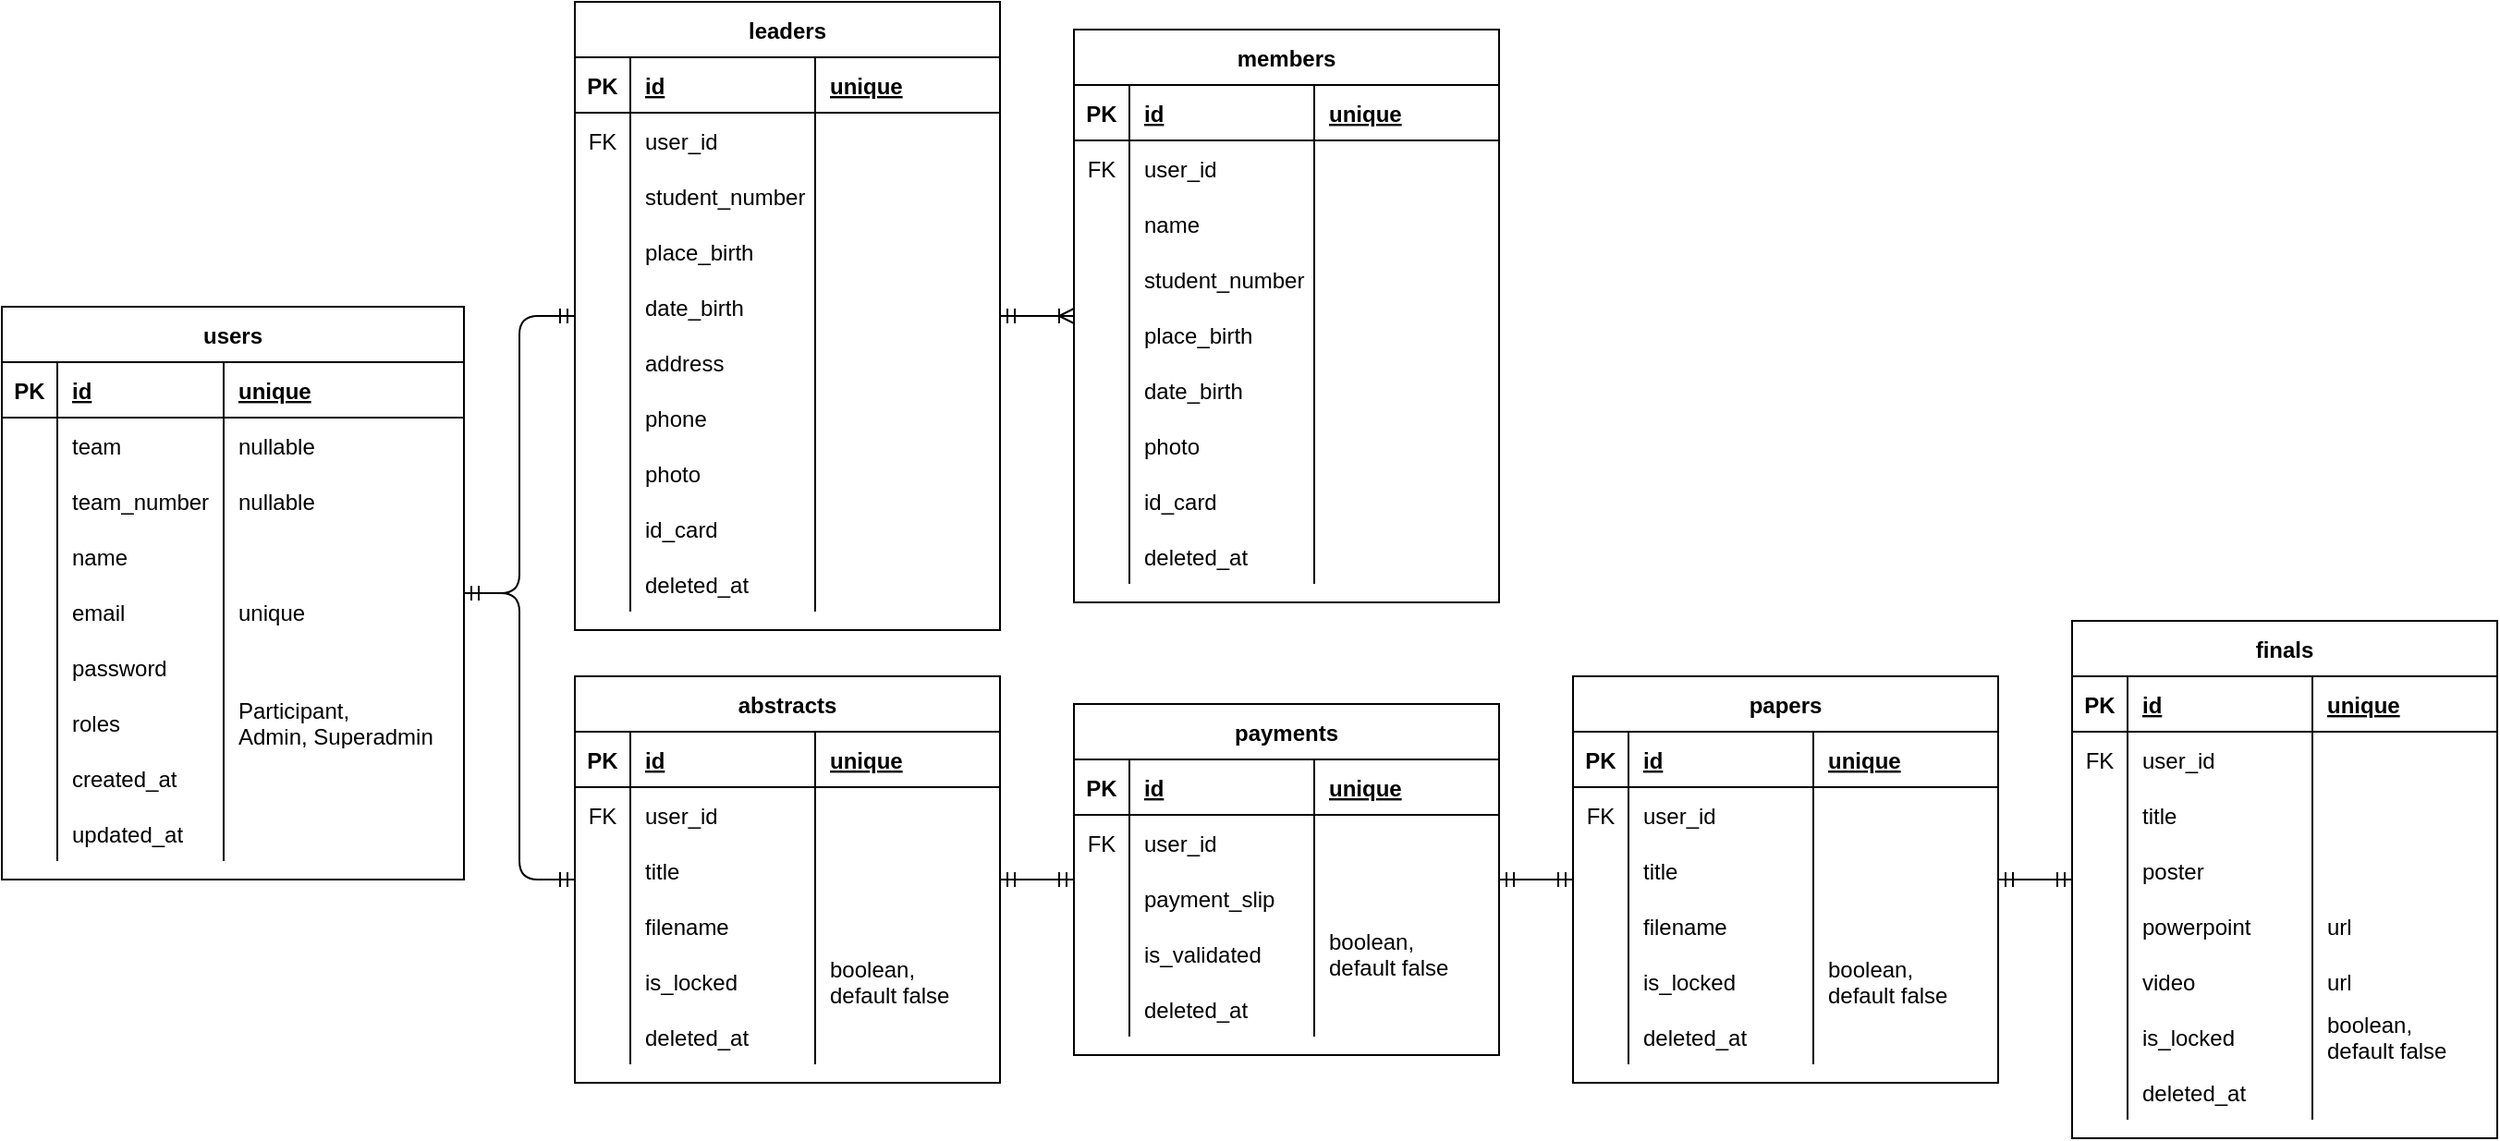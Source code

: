 <mxfile version="15.0.3" type="github">
  <diagram id="R2lEEEUBdFMjLlhIrx00" name="Page-1">
    <mxGraphModel dx="1422" dy="754" grid="1" gridSize="10" guides="1" tooltips="1" connect="1" arrows="1" fold="1" page="1" pageScale="1" pageWidth="850" pageHeight="1100" math="0" shadow="0" extFonts="Permanent Marker^https://fonts.googleapis.com/css?family=Permanent+Marker">
      <root>
        <mxCell id="0" />
        <mxCell id="1" parent="0" />
        <mxCell id="h9LaXiWzkKwQNLDJP15n-1" value="users" style="shape=table;startSize=30;container=1;collapsible=1;childLayout=tableLayout;fixedRows=1;rowLines=0;fontStyle=1;align=center;resizeLast=1;" vertex="1" parent="1">
          <mxGeometry y="290" width="250" height="310" as="geometry" />
        </mxCell>
        <mxCell id="h9LaXiWzkKwQNLDJP15n-2" value="" style="shape=partialRectangle;collapsible=0;dropTarget=0;pointerEvents=0;fillColor=none;top=0;left=0;bottom=1;right=0;points=[[0,0.5],[1,0.5]];portConstraint=eastwest;" vertex="1" parent="h9LaXiWzkKwQNLDJP15n-1">
          <mxGeometry y="30" width="250" height="30" as="geometry" />
        </mxCell>
        <mxCell id="h9LaXiWzkKwQNLDJP15n-3" value="PK" style="shape=partialRectangle;connectable=0;fillColor=none;top=0;left=0;bottom=0;right=0;fontStyle=1;overflow=hidden;" vertex="1" parent="h9LaXiWzkKwQNLDJP15n-2">
          <mxGeometry width="30" height="30" as="geometry" />
        </mxCell>
        <mxCell id="h9LaXiWzkKwQNLDJP15n-4" value="id" style="shape=partialRectangle;connectable=0;fillColor=none;top=0;left=0;bottom=0;right=0;align=left;spacingLeft=6;fontStyle=5;overflow=hidden;" vertex="1" parent="h9LaXiWzkKwQNLDJP15n-2">
          <mxGeometry x="30" width="90" height="30" as="geometry" />
        </mxCell>
        <mxCell id="h9LaXiWzkKwQNLDJP15n-39" value="unique" style="shape=partialRectangle;connectable=0;fillColor=none;top=0;left=0;bottom=0;right=0;align=left;spacingLeft=6;fontStyle=5;overflow=hidden;" vertex="1" parent="h9LaXiWzkKwQNLDJP15n-2">
          <mxGeometry x="120" width="130" height="30" as="geometry" />
        </mxCell>
        <mxCell id="h9LaXiWzkKwQNLDJP15n-5" value="" style="shape=partialRectangle;collapsible=0;dropTarget=0;pointerEvents=0;fillColor=none;top=0;left=0;bottom=0;right=0;points=[[0,0.5],[1,0.5]];portConstraint=eastwest;" vertex="1" parent="h9LaXiWzkKwQNLDJP15n-1">
          <mxGeometry y="60" width="250" height="30" as="geometry" />
        </mxCell>
        <mxCell id="h9LaXiWzkKwQNLDJP15n-6" value="" style="shape=partialRectangle;connectable=0;fillColor=none;top=0;left=0;bottom=0;right=0;editable=1;overflow=hidden;" vertex="1" parent="h9LaXiWzkKwQNLDJP15n-5">
          <mxGeometry width="30" height="30" as="geometry" />
        </mxCell>
        <mxCell id="h9LaXiWzkKwQNLDJP15n-7" value="team" style="shape=partialRectangle;connectable=0;fillColor=none;top=0;left=0;bottom=0;right=0;align=left;spacingLeft=6;overflow=hidden;" vertex="1" parent="h9LaXiWzkKwQNLDJP15n-5">
          <mxGeometry x="30" width="90" height="30" as="geometry" />
        </mxCell>
        <mxCell id="h9LaXiWzkKwQNLDJP15n-40" value="nullable" style="shape=partialRectangle;connectable=0;fillColor=none;top=0;left=0;bottom=0;right=0;align=left;spacingLeft=6;overflow=hidden;" vertex="1" parent="h9LaXiWzkKwQNLDJP15n-5">
          <mxGeometry x="120" width="130" height="30" as="geometry" />
        </mxCell>
        <mxCell id="h9LaXiWzkKwQNLDJP15n-146" style="shape=partialRectangle;collapsible=0;dropTarget=0;pointerEvents=0;fillColor=none;top=0;left=0;bottom=0;right=0;points=[[0,0.5],[1,0.5]];portConstraint=eastwest;" vertex="1" parent="h9LaXiWzkKwQNLDJP15n-1">
          <mxGeometry y="90" width="250" height="30" as="geometry" />
        </mxCell>
        <mxCell id="h9LaXiWzkKwQNLDJP15n-147" style="shape=partialRectangle;connectable=0;fillColor=none;top=0;left=0;bottom=0;right=0;editable=1;overflow=hidden;" vertex="1" parent="h9LaXiWzkKwQNLDJP15n-146">
          <mxGeometry width="30" height="30" as="geometry" />
        </mxCell>
        <mxCell id="h9LaXiWzkKwQNLDJP15n-148" value="team_number" style="shape=partialRectangle;connectable=0;fillColor=none;top=0;left=0;bottom=0;right=0;align=left;spacingLeft=6;overflow=hidden;" vertex="1" parent="h9LaXiWzkKwQNLDJP15n-146">
          <mxGeometry x="30" width="90" height="30" as="geometry" />
        </mxCell>
        <mxCell id="h9LaXiWzkKwQNLDJP15n-149" value="nullable" style="shape=partialRectangle;connectable=0;fillColor=none;top=0;left=0;bottom=0;right=0;align=left;spacingLeft=6;overflow=hidden;" vertex="1" parent="h9LaXiWzkKwQNLDJP15n-146">
          <mxGeometry x="120" width="130" height="30" as="geometry" />
        </mxCell>
        <mxCell id="h9LaXiWzkKwQNLDJP15n-150" style="shape=partialRectangle;collapsible=0;dropTarget=0;pointerEvents=0;fillColor=none;top=0;left=0;bottom=0;right=0;points=[[0,0.5],[1,0.5]];portConstraint=eastwest;" vertex="1" parent="h9LaXiWzkKwQNLDJP15n-1">
          <mxGeometry y="120" width="250" height="30" as="geometry" />
        </mxCell>
        <mxCell id="h9LaXiWzkKwQNLDJP15n-151" style="shape=partialRectangle;connectable=0;fillColor=none;top=0;left=0;bottom=0;right=0;editable=1;overflow=hidden;" vertex="1" parent="h9LaXiWzkKwQNLDJP15n-150">
          <mxGeometry width="30" height="30" as="geometry" />
        </mxCell>
        <mxCell id="h9LaXiWzkKwQNLDJP15n-152" value="name" style="shape=partialRectangle;connectable=0;fillColor=none;top=0;left=0;bottom=0;right=0;align=left;spacingLeft=6;overflow=hidden;" vertex="1" parent="h9LaXiWzkKwQNLDJP15n-150">
          <mxGeometry x="30" width="90" height="30" as="geometry" />
        </mxCell>
        <mxCell id="h9LaXiWzkKwQNLDJP15n-153" style="shape=partialRectangle;connectable=0;fillColor=none;top=0;left=0;bottom=0;right=0;align=left;spacingLeft=6;overflow=hidden;" vertex="1" parent="h9LaXiWzkKwQNLDJP15n-150">
          <mxGeometry x="120" width="130" height="30" as="geometry" />
        </mxCell>
        <mxCell id="h9LaXiWzkKwQNLDJP15n-8" value="" style="shape=partialRectangle;collapsible=0;dropTarget=0;pointerEvents=0;fillColor=none;top=0;left=0;bottom=0;right=0;points=[[0,0.5],[1,0.5]];portConstraint=eastwest;" vertex="1" parent="h9LaXiWzkKwQNLDJP15n-1">
          <mxGeometry y="150" width="250" height="30" as="geometry" />
        </mxCell>
        <mxCell id="h9LaXiWzkKwQNLDJP15n-9" value="" style="shape=partialRectangle;connectable=0;fillColor=none;top=0;left=0;bottom=0;right=0;editable=1;overflow=hidden;" vertex="1" parent="h9LaXiWzkKwQNLDJP15n-8">
          <mxGeometry width="30" height="30" as="geometry" />
        </mxCell>
        <mxCell id="h9LaXiWzkKwQNLDJP15n-10" value="email" style="shape=partialRectangle;connectable=0;fillColor=none;top=0;left=0;bottom=0;right=0;align=left;spacingLeft=6;overflow=hidden;" vertex="1" parent="h9LaXiWzkKwQNLDJP15n-8">
          <mxGeometry x="30" width="90" height="30" as="geometry" />
        </mxCell>
        <mxCell id="h9LaXiWzkKwQNLDJP15n-41" value="unique" style="shape=partialRectangle;connectable=0;fillColor=none;top=0;left=0;bottom=0;right=0;align=left;spacingLeft=6;overflow=hidden;" vertex="1" parent="h9LaXiWzkKwQNLDJP15n-8">
          <mxGeometry x="120" width="130" height="30" as="geometry" />
        </mxCell>
        <mxCell id="h9LaXiWzkKwQNLDJP15n-11" value="" style="shape=partialRectangle;collapsible=0;dropTarget=0;pointerEvents=0;fillColor=none;top=0;left=0;bottom=0;right=0;points=[[0,0.5],[1,0.5]];portConstraint=eastwest;" vertex="1" parent="h9LaXiWzkKwQNLDJP15n-1">
          <mxGeometry y="180" width="250" height="30" as="geometry" />
        </mxCell>
        <mxCell id="h9LaXiWzkKwQNLDJP15n-12" value="" style="shape=partialRectangle;connectable=0;fillColor=none;top=0;left=0;bottom=0;right=0;editable=1;overflow=hidden;" vertex="1" parent="h9LaXiWzkKwQNLDJP15n-11">
          <mxGeometry width="30" height="30" as="geometry" />
        </mxCell>
        <mxCell id="h9LaXiWzkKwQNLDJP15n-13" value="password" style="shape=partialRectangle;connectable=0;fillColor=none;top=0;left=0;bottom=0;right=0;align=left;spacingLeft=6;overflow=hidden;" vertex="1" parent="h9LaXiWzkKwQNLDJP15n-11">
          <mxGeometry x="30" width="90" height="30" as="geometry" />
        </mxCell>
        <mxCell id="h9LaXiWzkKwQNLDJP15n-42" style="shape=partialRectangle;connectable=0;fillColor=none;top=0;left=0;bottom=0;right=0;align=left;spacingLeft=6;overflow=hidden;" vertex="1" parent="h9LaXiWzkKwQNLDJP15n-11">
          <mxGeometry x="120" width="130" height="30" as="geometry" />
        </mxCell>
        <mxCell id="h9LaXiWzkKwQNLDJP15n-142" style="shape=partialRectangle;collapsible=0;dropTarget=0;pointerEvents=0;fillColor=none;top=0;left=0;bottom=0;right=0;points=[[0,0.5],[1,0.5]];portConstraint=eastwest;" vertex="1" parent="h9LaXiWzkKwQNLDJP15n-1">
          <mxGeometry y="210" width="250" height="30" as="geometry" />
        </mxCell>
        <mxCell id="h9LaXiWzkKwQNLDJP15n-143" style="shape=partialRectangle;connectable=0;fillColor=none;top=0;left=0;bottom=0;right=0;editable=1;overflow=hidden;" vertex="1" parent="h9LaXiWzkKwQNLDJP15n-142">
          <mxGeometry width="30" height="30" as="geometry" />
        </mxCell>
        <mxCell id="h9LaXiWzkKwQNLDJP15n-144" value="roles" style="shape=partialRectangle;connectable=0;fillColor=none;top=0;left=0;bottom=0;right=0;align=left;spacingLeft=6;overflow=hidden;" vertex="1" parent="h9LaXiWzkKwQNLDJP15n-142">
          <mxGeometry x="30" width="90" height="30" as="geometry" />
        </mxCell>
        <mxCell id="h9LaXiWzkKwQNLDJP15n-145" value="Participant, &#xa;Admin, Superadmin" style="shape=partialRectangle;connectable=0;fillColor=none;top=0;left=0;bottom=0;right=0;align=left;spacingLeft=6;overflow=hidden;verticalAlign=middle;" vertex="1" parent="h9LaXiWzkKwQNLDJP15n-142">
          <mxGeometry x="120" width="130" height="30" as="geometry" />
        </mxCell>
        <mxCell id="h9LaXiWzkKwQNLDJP15n-17" style="shape=partialRectangle;collapsible=0;dropTarget=0;pointerEvents=0;fillColor=none;top=0;left=0;bottom=0;right=0;points=[[0,0.5],[1,0.5]];portConstraint=eastwest;" vertex="1" parent="h9LaXiWzkKwQNLDJP15n-1">
          <mxGeometry y="240" width="250" height="30" as="geometry" />
        </mxCell>
        <mxCell id="h9LaXiWzkKwQNLDJP15n-18" style="shape=partialRectangle;connectable=0;fillColor=none;top=0;left=0;bottom=0;right=0;editable=1;overflow=hidden;" vertex="1" parent="h9LaXiWzkKwQNLDJP15n-17">
          <mxGeometry width="30" height="30" as="geometry" />
        </mxCell>
        <mxCell id="h9LaXiWzkKwQNLDJP15n-19" value="created_at" style="shape=partialRectangle;connectable=0;fillColor=none;top=0;left=0;bottom=0;right=0;align=left;spacingLeft=6;overflow=hidden;" vertex="1" parent="h9LaXiWzkKwQNLDJP15n-17">
          <mxGeometry x="30" width="90" height="30" as="geometry" />
        </mxCell>
        <mxCell id="h9LaXiWzkKwQNLDJP15n-43" style="shape=partialRectangle;connectable=0;fillColor=none;top=0;left=0;bottom=0;right=0;align=left;spacingLeft=6;overflow=hidden;" vertex="1" parent="h9LaXiWzkKwQNLDJP15n-17">
          <mxGeometry x="120" width="130" height="30" as="geometry" />
        </mxCell>
        <mxCell id="h9LaXiWzkKwQNLDJP15n-14" style="shape=partialRectangle;collapsible=0;dropTarget=0;pointerEvents=0;fillColor=none;top=0;left=0;bottom=0;right=0;points=[[0,0.5],[1,0.5]];portConstraint=eastwest;" vertex="1" parent="h9LaXiWzkKwQNLDJP15n-1">
          <mxGeometry y="270" width="250" height="30" as="geometry" />
        </mxCell>
        <mxCell id="h9LaXiWzkKwQNLDJP15n-15" style="shape=partialRectangle;connectable=0;fillColor=none;top=0;left=0;bottom=0;right=0;editable=1;overflow=hidden;" vertex="1" parent="h9LaXiWzkKwQNLDJP15n-14">
          <mxGeometry width="30" height="30" as="geometry" />
        </mxCell>
        <mxCell id="h9LaXiWzkKwQNLDJP15n-16" value="updated_at" style="shape=partialRectangle;connectable=0;fillColor=none;top=0;left=0;bottom=0;right=0;align=left;spacingLeft=6;overflow=hidden;" vertex="1" parent="h9LaXiWzkKwQNLDJP15n-14">
          <mxGeometry x="30" width="90" height="30" as="geometry" />
        </mxCell>
        <mxCell id="h9LaXiWzkKwQNLDJP15n-44" style="shape=partialRectangle;connectable=0;fillColor=none;top=0;left=0;bottom=0;right=0;align=left;spacingLeft=6;overflow=hidden;" vertex="1" parent="h9LaXiWzkKwQNLDJP15n-14">
          <mxGeometry x="120" width="130" height="30" as="geometry" />
        </mxCell>
        <mxCell id="h9LaXiWzkKwQNLDJP15n-45" value="leaders" style="shape=table;startSize=30;container=1;collapsible=1;childLayout=tableLayout;fixedRows=1;rowLines=0;fontStyle=1;align=center;resizeLast=1;" vertex="1" parent="1">
          <mxGeometry x="310" y="125" width="230" height="340" as="geometry" />
        </mxCell>
        <mxCell id="h9LaXiWzkKwQNLDJP15n-46" value="" style="shape=partialRectangle;collapsible=0;dropTarget=0;pointerEvents=0;fillColor=none;top=0;left=0;bottom=1;right=0;points=[[0,0.5],[1,0.5]];portConstraint=eastwest;" vertex="1" parent="h9LaXiWzkKwQNLDJP15n-45">
          <mxGeometry y="30" width="230" height="30" as="geometry" />
        </mxCell>
        <mxCell id="h9LaXiWzkKwQNLDJP15n-47" value="PK" style="shape=partialRectangle;connectable=0;fillColor=none;top=0;left=0;bottom=0;right=0;fontStyle=1;overflow=hidden;" vertex="1" parent="h9LaXiWzkKwQNLDJP15n-46">
          <mxGeometry width="30" height="30" as="geometry" />
        </mxCell>
        <mxCell id="h9LaXiWzkKwQNLDJP15n-48" value="id" style="shape=partialRectangle;connectable=0;fillColor=none;top=0;left=0;bottom=0;right=0;align=left;spacingLeft=6;fontStyle=5;overflow=hidden;" vertex="1" parent="h9LaXiWzkKwQNLDJP15n-46">
          <mxGeometry x="30" width="100.0" height="30" as="geometry" />
        </mxCell>
        <mxCell id="h9LaXiWzkKwQNLDJP15n-49" value="unique" style="shape=partialRectangle;connectable=0;fillColor=none;top=0;left=0;bottom=0;right=0;align=left;spacingLeft=6;fontStyle=5;overflow=hidden;" vertex="1" parent="h9LaXiWzkKwQNLDJP15n-46">
          <mxGeometry x="130.0" width="100.0" height="30" as="geometry" />
        </mxCell>
        <mxCell id="h9LaXiWzkKwQNLDJP15n-50" value="" style="shape=partialRectangle;collapsible=0;dropTarget=0;pointerEvents=0;fillColor=none;top=0;left=0;bottom=0;right=0;points=[[0,0.5],[1,0.5]];portConstraint=eastwest;" vertex="1" parent="h9LaXiWzkKwQNLDJP15n-45">
          <mxGeometry y="60" width="230" height="30" as="geometry" />
        </mxCell>
        <mxCell id="h9LaXiWzkKwQNLDJP15n-51" value="FK" style="shape=partialRectangle;connectable=0;fillColor=none;top=0;left=0;bottom=0;right=0;editable=1;overflow=hidden;" vertex="1" parent="h9LaXiWzkKwQNLDJP15n-50">
          <mxGeometry width="30" height="30" as="geometry" />
        </mxCell>
        <mxCell id="h9LaXiWzkKwQNLDJP15n-52" value="user_id" style="shape=partialRectangle;connectable=0;fillColor=none;top=0;left=0;bottom=0;right=0;align=left;spacingLeft=6;overflow=hidden;" vertex="1" parent="h9LaXiWzkKwQNLDJP15n-50">
          <mxGeometry x="30" width="100.0" height="30" as="geometry" />
        </mxCell>
        <mxCell id="h9LaXiWzkKwQNLDJP15n-53" style="shape=partialRectangle;connectable=0;fillColor=none;top=0;left=0;bottom=0;right=0;align=left;spacingLeft=6;overflow=hidden;" vertex="1" parent="h9LaXiWzkKwQNLDJP15n-50">
          <mxGeometry x="130.0" width="100.0" height="30" as="geometry" />
        </mxCell>
        <mxCell id="h9LaXiWzkKwQNLDJP15n-78" style="shape=partialRectangle;collapsible=0;dropTarget=0;pointerEvents=0;fillColor=none;top=0;left=0;bottom=0;right=0;points=[[0,0.5],[1,0.5]];portConstraint=eastwest;" vertex="1" parent="h9LaXiWzkKwQNLDJP15n-45">
          <mxGeometry y="90" width="230" height="30" as="geometry" />
        </mxCell>
        <mxCell id="h9LaXiWzkKwQNLDJP15n-79" style="shape=partialRectangle;connectable=0;fillColor=none;top=0;left=0;bottom=0;right=0;editable=1;overflow=hidden;" vertex="1" parent="h9LaXiWzkKwQNLDJP15n-78">
          <mxGeometry width="30" height="30" as="geometry" />
        </mxCell>
        <mxCell id="h9LaXiWzkKwQNLDJP15n-80" value="student_number" style="shape=partialRectangle;connectable=0;fillColor=none;top=0;left=0;bottom=0;right=0;align=left;spacingLeft=6;overflow=hidden;" vertex="1" parent="h9LaXiWzkKwQNLDJP15n-78">
          <mxGeometry x="30" width="100.0" height="30" as="geometry" />
        </mxCell>
        <mxCell id="h9LaXiWzkKwQNLDJP15n-81" style="shape=partialRectangle;connectable=0;fillColor=none;top=0;left=0;bottom=0;right=0;align=left;spacingLeft=6;overflow=hidden;" vertex="1" parent="h9LaXiWzkKwQNLDJP15n-78">
          <mxGeometry x="130.0" width="100.0" height="30" as="geometry" />
        </mxCell>
        <mxCell id="h9LaXiWzkKwQNLDJP15n-54" value="" style="shape=partialRectangle;collapsible=0;dropTarget=0;pointerEvents=0;fillColor=none;top=0;left=0;bottom=0;right=0;points=[[0,0.5],[1,0.5]];portConstraint=eastwest;" vertex="1" parent="h9LaXiWzkKwQNLDJP15n-45">
          <mxGeometry y="120" width="230" height="30" as="geometry" />
        </mxCell>
        <mxCell id="h9LaXiWzkKwQNLDJP15n-55" value="" style="shape=partialRectangle;connectable=0;fillColor=none;top=0;left=0;bottom=0;right=0;editable=1;overflow=hidden;" vertex="1" parent="h9LaXiWzkKwQNLDJP15n-54">
          <mxGeometry width="30" height="30" as="geometry" />
        </mxCell>
        <mxCell id="h9LaXiWzkKwQNLDJP15n-56" value="place_birth" style="shape=partialRectangle;connectable=0;fillColor=none;top=0;left=0;bottom=0;right=0;align=left;spacingLeft=6;overflow=hidden;" vertex="1" parent="h9LaXiWzkKwQNLDJP15n-54">
          <mxGeometry x="30" width="100.0" height="30" as="geometry" />
        </mxCell>
        <mxCell id="h9LaXiWzkKwQNLDJP15n-57" value="" style="shape=partialRectangle;connectable=0;fillColor=none;top=0;left=0;bottom=0;right=0;align=left;spacingLeft=6;overflow=hidden;" vertex="1" parent="h9LaXiWzkKwQNLDJP15n-54">
          <mxGeometry x="130.0" width="100.0" height="30" as="geometry" />
        </mxCell>
        <mxCell id="h9LaXiWzkKwQNLDJP15n-58" value="" style="shape=partialRectangle;collapsible=0;dropTarget=0;pointerEvents=0;fillColor=none;top=0;left=0;bottom=0;right=0;points=[[0,0.5],[1,0.5]];portConstraint=eastwest;" vertex="1" parent="h9LaXiWzkKwQNLDJP15n-45">
          <mxGeometry y="150" width="230" height="30" as="geometry" />
        </mxCell>
        <mxCell id="h9LaXiWzkKwQNLDJP15n-59" value="" style="shape=partialRectangle;connectable=0;fillColor=none;top=0;left=0;bottom=0;right=0;editable=1;overflow=hidden;" vertex="1" parent="h9LaXiWzkKwQNLDJP15n-58">
          <mxGeometry width="30" height="30" as="geometry" />
        </mxCell>
        <mxCell id="h9LaXiWzkKwQNLDJP15n-60" value="date_birth" style="shape=partialRectangle;connectable=0;fillColor=none;top=0;left=0;bottom=0;right=0;align=left;spacingLeft=6;overflow=hidden;" vertex="1" parent="h9LaXiWzkKwQNLDJP15n-58">
          <mxGeometry x="30" width="100.0" height="30" as="geometry" />
        </mxCell>
        <mxCell id="h9LaXiWzkKwQNLDJP15n-61" style="shape=partialRectangle;connectable=0;fillColor=none;top=0;left=0;bottom=0;right=0;align=left;spacingLeft=6;overflow=hidden;" vertex="1" parent="h9LaXiWzkKwQNLDJP15n-58">
          <mxGeometry x="130.0" width="100.0" height="30" as="geometry" />
        </mxCell>
        <mxCell id="h9LaXiWzkKwQNLDJP15n-62" style="shape=partialRectangle;collapsible=0;dropTarget=0;pointerEvents=0;fillColor=none;top=0;left=0;bottom=0;right=0;points=[[0,0.5],[1,0.5]];portConstraint=eastwest;" vertex="1" parent="h9LaXiWzkKwQNLDJP15n-45">
          <mxGeometry y="180" width="230" height="30" as="geometry" />
        </mxCell>
        <mxCell id="h9LaXiWzkKwQNLDJP15n-63" style="shape=partialRectangle;connectable=0;fillColor=none;top=0;left=0;bottom=0;right=0;editable=1;overflow=hidden;" vertex="1" parent="h9LaXiWzkKwQNLDJP15n-62">
          <mxGeometry width="30" height="30" as="geometry" />
        </mxCell>
        <mxCell id="h9LaXiWzkKwQNLDJP15n-64" value="address" style="shape=partialRectangle;connectable=0;fillColor=none;top=0;left=0;bottom=0;right=0;align=left;spacingLeft=6;overflow=hidden;" vertex="1" parent="h9LaXiWzkKwQNLDJP15n-62">
          <mxGeometry x="30" width="100.0" height="30" as="geometry" />
        </mxCell>
        <mxCell id="h9LaXiWzkKwQNLDJP15n-65" style="shape=partialRectangle;connectable=0;fillColor=none;top=0;left=0;bottom=0;right=0;align=left;spacingLeft=6;overflow=hidden;" vertex="1" parent="h9LaXiWzkKwQNLDJP15n-62">
          <mxGeometry x="130.0" width="100.0" height="30" as="geometry" />
        </mxCell>
        <mxCell id="h9LaXiWzkKwQNLDJP15n-66" style="shape=partialRectangle;collapsible=0;dropTarget=0;pointerEvents=0;fillColor=none;top=0;left=0;bottom=0;right=0;points=[[0,0.5],[1,0.5]];portConstraint=eastwest;" vertex="1" parent="h9LaXiWzkKwQNLDJP15n-45">
          <mxGeometry y="210" width="230" height="30" as="geometry" />
        </mxCell>
        <mxCell id="h9LaXiWzkKwQNLDJP15n-67" style="shape=partialRectangle;connectable=0;fillColor=none;top=0;left=0;bottom=0;right=0;editable=1;overflow=hidden;" vertex="1" parent="h9LaXiWzkKwQNLDJP15n-66">
          <mxGeometry width="30" height="30" as="geometry" />
        </mxCell>
        <mxCell id="h9LaXiWzkKwQNLDJP15n-68" value="phone" style="shape=partialRectangle;connectable=0;fillColor=none;top=0;left=0;bottom=0;right=0;align=left;spacingLeft=6;overflow=hidden;" vertex="1" parent="h9LaXiWzkKwQNLDJP15n-66">
          <mxGeometry x="30" width="100.0" height="30" as="geometry" />
        </mxCell>
        <mxCell id="h9LaXiWzkKwQNLDJP15n-69" style="shape=partialRectangle;connectable=0;fillColor=none;top=0;left=0;bottom=0;right=0;align=left;spacingLeft=6;overflow=hidden;" vertex="1" parent="h9LaXiWzkKwQNLDJP15n-66">
          <mxGeometry x="130.0" width="100.0" height="30" as="geometry" />
        </mxCell>
        <mxCell id="h9LaXiWzkKwQNLDJP15n-122" style="shape=partialRectangle;collapsible=0;dropTarget=0;pointerEvents=0;fillColor=none;top=0;left=0;bottom=0;right=0;points=[[0,0.5],[1,0.5]];portConstraint=eastwest;" vertex="1" parent="h9LaXiWzkKwQNLDJP15n-45">
          <mxGeometry y="240" width="230" height="30" as="geometry" />
        </mxCell>
        <mxCell id="h9LaXiWzkKwQNLDJP15n-123" style="shape=partialRectangle;connectable=0;fillColor=none;top=0;left=0;bottom=0;right=0;editable=1;overflow=hidden;" vertex="1" parent="h9LaXiWzkKwQNLDJP15n-122">
          <mxGeometry width="30" height="30" as="geometry" />
        </mxCell>
        <mxCell id="h9LaXiWzkKwQNLDJP15n-124" value="photo    " style="shape=partialRectangle;connectable=0;fillColor=none;top=0;left=0;bottom=0;right=0;align=left;spacingLeft=6;overflow=hidden;" vertex="1" parent="h9LaXiWzkKwQNLDJP15n-122">
          <mxGeometry x="30" width="100.0" height="30" as="geometry" />
        </mxCell>
        <mxCell id="h9LaXiWzkKwQNLDJP15n-125" style="shape=partialRectangle;connectable=0;fillColor=none;top=0;left=0;bottom=0;right=0;align=left;spacingLeft=6;overflow=hidden;" vertex="1" parent="h9LaXiWzkKwQNLDJP15n-122">
          <mxGeometry x="130.0" width="100.0" height="30" as="geometry" />
        </mxCell>
        <mxCell id="h9LaXiWzkKwQNLDJP15n-118" style="shape=partialRectangle;collapsible=0;dropTarget=0;pointerEvents=0;fillColor=none;top=0;left=0;bottom=0;right=0;points=[[0,0.5],[1,0.5]];portConstraint=eastwest;" vertex="1" parent="h9LaXiWzkKwQNLDJP15n-45">
          <mxGeometry y="270" width="230" height="30" as="geometry" />
        </mxCell>
        <mxCell id="h9LaXiWzkKwQNLDJP15n-119" style="shape=partialRectangle;connectable=0;fillColor=none;top=0;left=0;bottom=0;right=0;editable=1;overflow=hidden;" vertex="1" parent="h9LaXiWzkKwQNLDJP15n-118">
          <mxGeometry width="30" height="30" as="geometry" />
        </mxCell>
        <mxCell id="h9LaXiWzkKwQNLDJP15n-120" value="id_card" style="shape=partialRectangle;connectable=0;fillColor=none;top=0;left=0;bottom=0;right=0;align=left;spacingLeft=6;overflow=hidden;" vertex="1" parent="h9LaXiWzkKwQNLDJP15n-118">
          <mxGeometry x="30" width="100.0" height="30" as="geometry" />
        </mxCell>
        <mxCell id="h9LaXiWzkKwQNLDJP15n-121" style="shape=partialRectangle;connectable=0;fillColor=none;top=0;left=0;bottom=0;right=0;align=left;spacingLeft=6;overflow=hidden;" vertex="1" parent="h9LaXiWzkKwQNLDJP15n-118">
          <mxGeometry x="130.0" width="100.0" height="30" as="geometry" />
        </mxCell>
        <mxCell id="h9LaXiWzkKwQNLDJP15n-134" style="shape=partialRectangle;collapsible=0;dropTarget=0;pointerEvents=0;fillColor=none;top=0;left=0;bottom=0;right=0;points=[[0,0.5],[1,0.5]];portConstraint=eastwest;" vertex="1" parent="h9LaXiWzkKwQNLDJP15n-45">
          <mxGeometry y="300" width="230" height="30" as="geometry" />
        </mxCell>
        <mxCell id="h9LaXiWzkKwQNLDJP15n-135" style="shape=partialRectangle;connectable=0;fillColor=none;top=0;left=0;bottom=0;right=0;editable=1;overflow=hidden;" vertex="1" parent="h9LaXiWzkKwQNLDJP15n-134">
          <mxGeometry width="30" height="30" as="geometry" />
        </mxCell>
        <mxCell id="h9LaXiWzkKwQNLDJP15n-136" value="deleted_at" style="shape=partialRectangle;connectable=0;fillColor=none;top=0;left=0;bottom=0;right=0;align=left;spacingLeft=6;overflow=hidden;" vertex="1" parent="h9LaXiWzkKwQNLDJP15n-134">
          <mxGeometry x="30" width="100.0" height="30" as="geometry" />
        </mxCell>
        <mxCell id="h9LaXiWzkKwQNLDJP15n-137" style="shape=partialRectangle;connectable=0;fillColor=none;top=0;left=0;bottom=0;right=0;align=left;spacingLeft=6;overflow=hidden;" vertex="1" parent="h9LaXiWzkKwQNLDJP15n-134">
          <mxGeometry x="130.0" width="100.0" height="30" as="geometry" />
        </mxCell>
        <mxCell id="h9LaXiWzkKwQNLDJP15n-82" value="members" style="shape=table;startSize=30;container=1;collapsible=1;childLayout=tableLayout;fixedRows=1;rowLines=0;fontStyle=1;align=center;resizeLast=1;" vertex="1" parent="1">
          <mxGeometry x="580" y="140" width="230" height="310" as="geometry" />
        </mxCell>
        <mxCell id="h9LaXiWzkKwQNLDJP15n-83" value="" style="shape=partialRectangle;collapsible=0;dropTarget=0;pointerEvents=0;fillColor=none;top=0;left=0;bottom=1;right=0;points=[[0,0.5],[1,0.5]];portConstraint=eastwest;" vertex="1" parent="h9LaXiWzkKwQNLDJP15n-82">
          <mxGeometry y="30" width="230" height="30" as="geometry" />
        </mxCell>
        <mxCell id="h9LaXiWzkKwQNLDJP15n-84" value="PK" style="shape=partialRectangle;connectable=0;fillColor=none;top=0;left=0;bottom=0;right=0;fontStyle=1;overflow=hidden;" vertex="1" parent="h9LaXiWzkKwQNLDJP15n-83">
          <mxGeometry width="30" height="30" as="geometry" />
        </mxCell>
        <mxCell id="h9LaXiWzkKwQNLDJP15n-85" value="id" style="shape=partialRectangle;connectable=0;fillColor=none;top=0;left=0;bottom=0;right=0;align=left;spacingLeft=6;fontStyle=5;overflow=hidden;" vertex="1" parent="h9LaXiWzkKwQNLDJP15n-83">
          <mxGeometry x="30" width="100.0" height="30" as="geometry" />
        </mxCell>
        <mxCell id="h9LaXiWzkKwQNLDJP15n-86" value="unique" style="shape=partialRectangle;connectable=0;fillColor=none;top=0;left=0;bottom=0;right=0;align=left;spacingLeft=6;fontStyle=5;overflow=hidden;" vertex="1" parent="h9LaXiWzkKwQNLDJP15n-83">
          <mxGeometry x="130.0" width="100.0" height="30" as="geometry" />
        </mxCell>
        <mxCell id="h9LaXiWzkKwQNLDJP15n-87" value="" style="shape=partialRectangle;collapsible=0;dropTarget=0;pointerEvents=0;fillColor=none;top=0;left=0;bottom=0;right=0;points=[[0,0.5],[1,0.5]];portConstraint=eastwest;" vertex="1" parent="h9LaXiWzkKwQNLDJP15n-82">
          <mxGeometry y="60" width="230" height="30" as="geometry" />
        </mxCell>
        <mxCell id="h9LaXiWzkKwQNLDJP15n-88" value="FK" style="shape=partialRectangle;connectable=0;fillColor=none;top=0;left=0;bottom=0;right=0;editable=1;overflow=hidden;" vertex="1" parent="h9LaXiWzkKwQNLDJP15n-87">
          <mxGeometry width="30" height="30" as="geometry" />
        </mxCell>
        <mxCell id="h9LaXiWzkKwQNLDJP15n-89" value="user_id" style="shape=partialRectangle;connectable=0;fillColor=none;top=0;left=0;bottom=0;right=0;align=left;spacingLeft=6;overflow=hidden;" vertex="1" parent="h9LaXiWzkKwQNLDJP15n-87">
          <mxGeometry x="30" width="100.0" height="30" as="geometry" />
        </mxCell>
        <mxCell id="h9LaXiWzkKwQNLDJP15n-90" style="shape=partialRectangle;connectable=0;fillColor=none;top=0;left=0;bottom=0;right=0;align=left;spacingLeft=6;overflow=hidden;" vertex="1" parent="h9LaXiWzkKwQNLDJP15n-87">
          <mxGeometry x="130.0" width="100.0" height="30" as="geometry" />
        </mxCell>
        <mxCell id="h9LaXiWzkKwQNLDJP15n-91" style="shape=partialRectangle;collapsible=0;dropTarget=0;pointerEvents=0;fillColor=none;top=0;left=0;bottom=0;right=0;points=[[0,0.5],[1,0.5]];portConstraint=eastwest;" vertex="1" parent="h9LaXiWzkKwQNLDJP15n-82">
          <mxGeometry y="90" width="230" height="30" as="geometry" />
        </mxCell>
        <mxCell id="h9LaXiWzkKwQNLDJP15n-92" style="shape=partialRectangle;connectable=0;fillColor=none;top=0;left=0;bottom=0;right=0;editable=1;overflow=hidden;" vertex="1" parent="h9LaXiWzkKwQNLDJP15n-91">
          <mxGeometry width="30" height="30" as="geometry" />
        </mxCell>
        <mxCell id="h9LaXiWzkKwQNLDJP15n-93" value="name" style="shape=partialRectangle;connectable=0;fillColor=none;top=0;left=0;bottom=0;right=0;align=left;spacingLeft=6;overflow=hidden;" vertex="1" parent="h9LaXiWzkKwQNLDJP15n-91">
          <mxGeometry x="30" width="100.0" height="30" as="geometry" />
        </mxCell>
        <mxCell id="h9LaXiWzkKwQNLDJP15n-94" style="shape=partialRectangle;connectable=0;fillColor=none;top=0;left=0;bottom=0;right=0;align=left;spacingLeft=6;overflow=hidden;" vertex="1" parent="h9LaXiWzkKwQNLDJP15n-91">
          <mxGeometry x="130.0" width="100.0" height="30" as="geometry" />
        </mxCell>
        <mxCell id="h9LaXiWzkKwQNLDJP15n-95" style="shape=partialRectangle;collapsible=0;dropTarget=0;pointerEvents=0;fillColor=none;top=0;left=0;bottom=0;right=0;points=[[0,0.5],[1,0.5]];portConstraint=eastwest;" vertex="1" parent="h9LaXiWzkKwQNLDJP15n-82">
          <mxGeometry y="120" width="230" height="30" as="geometry" />
        </mxCell>
        <mxCell id="h9LaXiWzkKwQNLDJP15n-96" style="shape=partialRectangle;connectable=0;fillColor=none;top=0;left=0;bottom=0;right=0;editable=1;overflow=hidden;" vertex="1" parent="h9LaXiWzkKwQNLDJP15n-95">
          <mxGeometry width="30" height="30" as="geometry" />
        </mxCell>
        <mxCell id="h9LaXiWzkKwQNLDJP15n-97" value="student_number" style="shape=partialRectangle;connectable=0;fillColor=none;top=0;left=0;bottom=0;right=0;align=left;spacingLeft=6;overflow=hidden;" vertex="1" parent="h9LaXiWzkKwQNLDJP15n-95">
          <mxGeometry x="30" width="100.0" height="30" as="geometry" />
        </mxCell>
        <mxCell id="h9LaXiWzkKwQNLDJP15n-98" style="shape=partialRectangle;connectable=0;fillColor=none;top=0;left=0;bottom=0;right=0;align=left;spacingLeft=6;overflow=hidden;" vertex="1" parent="h9LaXiWzkKwQNLDJP15n-95">
          <mxGeometry x="130.0" width="100.0" height="30" as="geometry" />
        </mxCell>
        <mxCell id="h9LaXiWzkKwQNLDJP15n-99" value="" style="shape=partialRectangle;collapsible=0;dropTarget=0;pointerEvents=0;fillColor=none;top=0;left=0;bottom=0;right=0;points=[[0,0.5],[1,0.5]];portConstraint=eastwest;" vertex="1" parent="h9LaXiWzkKwQNLDJP15n-82">
          <mxGeometry y="150" width="230" height="30" as="geometry" />
        </mxCell>
        <mxCell id="h9LaXiWzkKwQNLDJP15n-100" value="" style="shape=partialRectangle;connectable=0;fillColor=none;top=0;left=0;bottom=0;right=0;editable=1;overflow=hidden;" vertex="1" parent="h9LaXiWzkKwQNLDJP15n-99">
          <mxGeometry width="30" height="30" as="geometry" />
        </mxCell>
        <mxCell id="h9LaXiWzkKwQNLDJP15n-101" value="place_birth" style="shape=partialRectangle;connectable=0;fillColor=none;top=0;left=0;bottom=0;right=0;align=left;spacingLeft=6;overflow=hidden;" vertex="1" parent="h9LaXiWzkKwQNLDJP15n-99">
          <mxGeometry x="30" width="100.0" height="30" as="geometry" />
        </mxCell>
        <mxCell id="h9LaXiWzkKwQNLDJP15n-102" value="" style="shape=partialRectangle;connectable=0;fillColor=none;top=0;left=0;bottom=0;right=0;align=left;spacingLeft=6;overflow=hidden;" vertex="1" parent="h9LaXiWzkKwQNLDJP15n-99">
          <mxGeometry x="130.0" width="100.0" height="30" as="geometry" />
        </mxCell>
        <mxCell id="h9LaXiWzkKwQNLDJP15n-103" value="" style="shape=partialRectangle;collapsible=0;dropTarget=0;pointerEvents=0;fillColor=none;top=0;left=0;bottom=0;right=0;points=[[0,0.5],[1,0.5]];portConstraint=eastwest;" vertex="1" parent="h9LaXiWzkKwQNLDJP15n-82">
          <mxGeometry y="180" width="230" height="30" as="geometry" />
        </mxCell>
        <mxCell id="h9LaXiWzkKwQNLDJP15n-104" value="" style="shape=partialRectangle;connectable=0;fillColor=none;top=0;left=0;bottom=0;right=0;editable=1;overflow=hidden;" vertex="1" parent="h9LaXiWzkKwQNLDJP15n-103">
          <mxGeometry width="30" height="30" as="geometry" />
        </mxCell>
        <mxCell id="h9LaXiWzkKwQNLDJP15n-105" value="date_birth" style="shape=partialRectangle;connectable=0;fillColor=none;top=0;left=0;bottom=0;right=0;align=left;spacingLeft=6;overflow=hidden;" vertex="1" parent="h9LaXiWzkKwQNLDJP15n-103">
          <mxGeometry x="30" width="100.0" height="30" as="geometry" />
        </mxCell>
        <mxCell id="h9LaXiWzkKwQNLDJP15n-106" style="shape=partialRectangle;connectable=0;fillColor=none;top=0;left=0;bottom=0;right=0;align=left;spacingLeft=6;overflow=hidden;" vertex="1" parent="h9LaXiWzkKwQNLDJP15n-103">
          <mxGeometry x="130.0" width="100.0" height="30" as="geometry" />
        </mxCell>
        <mxCell id="h9LaXiWzkKwQNLDJP15n-130" style="shape=partialRectangle;collapsible=0;dropTarget=0;pointerEvents=0;fillColor=none;top=0;left=0;bottom=0;right=0;points=[[0,0.5],[1,0.5]];portConstraint=eastwest;" vertex="1" parent="h9LaXiWzkKwQNLDJP15n-82">
          <mxGeometry y="210" width="230" height="30" as="geometry" />
        </mxCell>
        <mxCell id="h9LaXiWzkKwQNLDJP15n-131" style="shape=partialRectangle;connectable=0;fillColor=none;top=0;left=0;bottom=0;right=0;editable=1;overflow=hidden;" vertex="1" parent="h9LaXiWzkKwQNLDJP15n-130">
          <mxGeometry width="30" height="30" as="geometry" />
        </mxCell>
        <mxCell id="h9LaXiWzkKwQNLDJP15n-132" value="photo" style="shape=partialRectangle;connectable=0;fillColor=none;top=0;left=0;bottom=0;right=0;align=left;spacingLeft=6;overflow=hidden;" vertex="1" parent="h9LaXiWzkKwQNLDJP15n-130">
          <mxGeometry x="30" width="100.0" height="30" as="geometry" />
        </mxCell>
        <mxCell id="h9LaXiWzkKwQNLDJP15n-133" style="shape=partialRectangle;connectable=0;fillColor=none;top=0;left=0;bottom=0;right=0;align=left;spacingLeft=6;overflow=hidden;" vertex="1" parent="h9LaXiWzkKwQNLDJP15n-130">
          <mxGeometry x="130.0" width="100.0" height="30" as="geometry" />
        </mxCell>
        <mxCell id="h9LaXiWzkKwQNLDJP15n-126" style="shape=partialRectangle;collapsible=0;dropTarget=0;pointerEvents=0;fillColor=none;top=0;left=0;bottom=0;right=0;points=[[0,0.5],[1,0.5]];portConstraint=eastwest;" vertex="1" parent="h9LaXiWzkKwQNLDJP15n-82">
          <mxGeometry y="240" width="230" height="30" as="geometry" />
        </mxCell>
        <mxCell id="h9LaXiWzkKwQNLDJP15n-127" style="shape=partialRectangle;connectable=0;fillColor=none;top=0;left=0;bottom=0;right=0;editable=1;overflow=hidden;" vertex="1" parent="h9LaXiWzkKwQNLDJP15n-126">
          <mxGeometry width="30" height="30" as="geometry" />
        </mxCell>
        <mxCell id="h9LaXiWzkKwQNLDJP15n-128" value="id_card" style="shape=partialRectangle;connectable=0;fillColor=none;top=0;left=0;bottom=0;right=0;align=left;spacingLeft=6;overflow=hidden;" vertex="1" parent="h9LaXiWzkKwQNLDJP15n-126">
          <mxGeometry x="30" width="100.0" height="30" as="geometry" />
        </mxCell>
        <mxCell id="h9LaXiWzkKwQNLDJP15n-129" style="shape=partialRectangle;connectable=0;fillColor=none;top=0;left=0;bottom=0;right=0;align=left;spacingLeft=6;overflow=hidden;" vertex="1" parent="h9LaXiWzkKwQNLDJP15n-126">
          <mxGeometry x="130.0" width="100.0" height="30" as="geometry" />
        </mxCell>
        <mxCell id="h9LaXiWzkKwQNLDJP15n-138" style="shape=partialRectangle;collapsible=0;dropTarget=0;pointerEvents=0;fillColor=none;top=0;left=0;bottom=0;right=0;points=[[0,0.5],[1,0.5]];portConstraint=eastwest;" vertex="1" parent="h9LaXiWzkKwQNLDJP15n-82">
          <mxGeometry y="270" width="230" height="30" as="geometry" />
        </mxCell>
        <mxCell id="h9LaXiWzkKwQNLDJP15n-139" style="shape=partialRectangle;connectable=0;fillColor=none;top=0;left=0;bottom=0;right=0;editable=1;overflow=hidden;" vertex="1" parent="h9LaXiWzkKwQNLDJP15n-138">
          <mxGeometry width="30" height="30" as="geometry" />
        </mxCell>
        <mxCell id="h9LaXiWzkKwQNLDJP15n-140" value="deleted_at" style="shape=partialRectangle;connectable=0;fillColor=none;top=0;left=0;bottom=0;right=0;align=left;spacingLeft=6;overflow=hidden;" vertex="1" parent="h9LaXiWzkKwQNLDJP15n-138">
          <mxGeometry x="30" width="100.0" height="30" as="geometry" />
        </mxCell>
        <mxCell id="h9LaXiWzkKwQNLDJP15n-141" style="shape=partialRectangle;connectable=0;fillColor=none;top=0;left=0;bottom=0;right=0;align=left;spacingLeft=6;overflow=hidden;" vertex="1" parent="h9LaXiWzkKwQNLDJP15n-138">
          <mxGeometry x="130.0" width="100.0" height="30" as="geometry" />
        </mxCell>
        <mxCell id="h9LaXiWzkKwQNLDJP15n-115" value="" style="edgeStyle=entityRelationEdgeStyle;fontSize=12;html=1;endArrow=ERmandOne;startArrow=ERmandOne;" edge="1" parent="1" source="h9LaXiWzkKwQNLDJP15n-1" target="h9LaXiWzkKwQNLDJP15n-45">
          <mxGeometry width="100" height="100" relative="1" as="geometry">
            <mxPoint x="370" y="290" as="sourcePoint" />
            <mxPoint x="470" y="190" as="targetPoint" />
          </mxGeometry>
        </mxCell>
        <mxCell id="h9LaXiWzkKwQNLDJP15n-117" value="" style="edgeStyle=entityRelationEdgeStyle;fontSize=12;html=1;endArrow=ERoneToMany;startArrow=ERmandOne;" edge="1" parent="1" source="h9LaXiWzkKwQNLDJP15n-45" target="h9LaXiWzkKwQNLDJP15n-82">
          <mxGeometry width="100" height="100" relative="1" as="geometry">
            <mxPoint x="370" y="290" as="sourcePoint" />
            <mxPoint x="470" y="190" as="targetPoint" />
          </mxGeometry>
        </mxCell>
        <mxCell id="h9LaXiWzkKwQNLDJP15n-154" value="abstracts" style="shape=table;startSize=30;container=1;collapsible=1;childLayout=tableLayout;fixedRows=1;rowLines=0;fontStyle=1;align=center;resizeLast=1;" vertex="1" parent="1">
          <mxGeometry x="310" y="490" width="230" height="220" as="geometry" />
        </mxCell>
        <mxCell id="h9LaXiWzkKwQNLDJP15n-155" value="" style="shape=partialRectangle;collapsible=0;dropTarget=0;pointerEvents=0;fillColor=none;top=0;left=0;bottom=1;right=0;points=[[0,0.5],[1,0.5]];portConstraint=eastwest;" vertex="1" parent="h9LaXiWzkKwQNLDJP15n-154">
          <mxGeometry y="30" width="230" height="30" as="geometry" />
        </mxCell>
        <mxCell id="h9LaXiWzkKwQNLDJP15n-156" value="PK" style="shape=partialRectangle;connectable=0;fillColor=none;top=0;left=0;bottom=0;right=0;fontStyle=1;overflow=hidden;" vertex="1" parent="h9LaXiWzkKwQNLDJP15n-155">
          <mxGeometry width="30" height="30" as="geometry" />
        </mxCell>
        <mxCell id="h9LaXiWzkKwQNLDJP15n-157" value="id" style="shape=partialRectangle;connectable=0;fillColor=none;top=0;left=0;bottom=0;right=0;align=left;spacingLeft=6;fontStyle=5;overflow=hidden;" vertex="1" parent="h9LaXiWzkKwQNLDJP15n-155">
          <mxGeometry x="30" width="100.0" height="30" as="geometry" />
        </mxCell>
        <mxCell id="h9LaXiWzkKwQNLDJP15n-158" value="unique" style="shape=partialRectangle;connectable=0;fillColor=none;top=0;left=0;bottom=0;right=0;align=left;spacingLeft=6;fontStyle=5;overflow=hidden;" vertex="1" parent="h9LaXiWzkKwQNLDJP15n-155">
          <mxGeometry x="130.0" width="100.0" height="30" as="geometry" />
        </mxCell>
        <mxCell id="h9LaXiWzkKwQNLDJP15n-159" value="" style="shape=partialRectangle;collapsible=0;dropTarget=0;pointerEvents=0;fillColor=none;top=0;left=0;bottom=0;right=0;points=[[0,0.5],[1,0.5]];portConstraint=eastwest;" vertex="1" parent="h9LaXiWzkKwQNLDJP15n-154">
          <mxGeometry y="60" width="230" height="30" as="geometry" />
        </mxCell>
        <mxCell id="h9LaXiWzkKwQNLDJP15n-160" value="FK" style="shape=partialRectangle;connectable=0;fillColor=none;top=0;left=0;bottom=0;right=0;editable=1;overflow=hidden;" vertex="1" parent="h9LaXiWzkKwQNLDJP15n-159">
          <mxGeometry width="30" height="30" as="geometry" />
        </mxCell>
        <mxCell id="h9LaXiWzkKwQNLDJP15n-161" value="user_id" style="shape=partialRectangle;connectable=0;fillColor=none;top=0;left=0;bottom=0;right=0;align=left;spacingLeft=6;overflow=hidden;" vertex="1" parent="h9LaXiWzkKwQNLDJP15n-159">
          <mxGeometry x="30" width="100.0" height="30" as="geometry" />
        </mxCell>
        <mxCell id="h9LaXiWzkKwQNLDJP15n-162" style="shape=partialRectangle;connectable=0;fillColor=none;top=0;left=0;bottom=0;right=0;align=left;spacingLeft=6;overflow=hidden;" vertex="1" parent="h9LaXiWzkKwQNLDJP15n-159">
          <mxGeometry x="130.0" width="100.0" height="30" as="geometry" />
        </mxCell>
        <mxCell id="h9LaXiWzkKwQNLDJP15n-167" value="" style="shape=partialRectangle;collapsible=0;dropTarget=0;pointerEvents=0;fillColor=none;top=0;left=0;bottom=0;right=0;points=[[0,0.5],[1,0.5]];portConstraint=eastwest;" vertex="1" parent="h9LaXiWzkKwQNLDJP15n-154">
          <mxGeometry y="90" width="230" height="30" as="geometry" />
        </mxCell>
        <mxCell id="h9LaXiWzkKwQNLDJP15n-168" value="" style="shape=partialRectangle;connectable=0;fillColor=none;top=0;left=0;bottom=0;right=0;editable=1;overflow=hidden;" vertex="1" parent="h9LaXiWzkKwQNLDJP15n-167">
          <mxGeometry width="30" height="30" as="geometry" />
        </mxCell>
        <mxCell id="h9LaXiWzkKwQNLDJP15n-169" value="title" style="shape=partialRectangle;connectable=0;fillColor=none;top=0;left=0;bottom=0;right=0;align=left;spacingLeft=6;overflow=hidden;" vertex="1" parent="h9LaXiWzkKwQNLDJP15n-167">
          <mxGeometry x="30" width="100.0" height="30" as="geometry" />
        </mxCell>
        <mxCell id="h9LaXiWzkKwQNLDJP15n-170" value="" style="shape=partialRectangle;connectable=0;fillColor=none;top=0;left=0;bottom=0;right=0;align=left;spacingLeft=6;overflow=hidden;" vertex="1" parent="h9LaXiWzkKwQNLDJP15n-167">
          <mxGeometry x="130.0" width="100.0" height="30" as="geometry" />
        </mxCell>
        <mxCell id="h9LaXiWzkKwQNLDJP15n-171" value="" style="shape=partialRectangle;collapsible=0;dropTarget=0;pointerEvents=0;fillColor=none;top=0;left=0;bottom=0;right=0;points=[[0,0.5],[1,0.5]];portConstraint=eastwest;" vertex="1" parent="h9LaXiWzkKwQNLDJP15n-154">
          <mxGeometry y="120" width="230" height="30" as="geometry" />
        </mxCell>
        <mxCell id="h9LaXiWzkKwQNLDJP15n-172" value="" style="shape=partialRectangle;connectable=0;fillColor=none;top=0;left=0;bottom=0;right=0;editable=1;overflow=hidden;" vertex="1" parent="h9LaXiWzkKwQNLDJP15n-171">
          <mxGeometry width="30" height="30" as="geometry" />
        </mxCell>
        <mxCell id="h9LaXiWzkKwQNLDJP15n-173" value="filename" style="shape=partialRectangle;connectable=0;fillColor=none;top=0;left=0;bottom=0;right=0;align=left;spacingLeft=6;overflow=hidden;" vertex="1" parent="h9LaXiWzkKwQNLDJP15n-171">
          <mxGeometry x="30" width="100.0" height="30" as="geometry" />
        </mxCell>
        <mxCell id="h9LaXiWzkKwQNLDJP15n-174" style="shape=partialRectangle;connectable=0;fillColor=none;top=0;left=0;bottom=0;right=0;align=left;spacingLeft=6;overflow=hidden;" vertex="1" parent="h9LaXiWzkKwQNLDJP15n-171">
          <mxGeometry x="130.0" width="100.0" height="30" as="geometry" />
        </mxCell>
        <mxCell id="h9LaXiWzkKwQNLDJP15n-175" style="shape=partialRectangle;collapsible=0;dropTarget=0;pointerEvents=0;fillColor=none;top=0;left=0;bottom=0;right=0;points=[[0,0.5],[1,0.5]];portConstraint=eastwest;" vertex="1" parent="h9LaXiWzkKwQNLDJP15n-154">
          <mxGeometry y="150" width="230" height="30" as="geometry" />
        </mxCell>
        <mxCell id="h9LaXiWzkKwQNLDJP15n-176" style="shape=partialRectangle;connectable=0;fillColor=none;top=0;left=0;bottom=0;right=0;editable=1;overflow=hidden;" vertex="1" parent="h9LaXiWzkKwQNLDJP15n-175">
          <mxGeometry width="30" height="30" as="geometry" />
        </mxCell>
        <mxCell id="h9LaXiWzkKwQNLDJP15n-177" value="is_locked" style="shape=partialRectangle;connectable=0;fillColor=none;top=0;left=0;bottom=0;right=0;align=left;spacingLeft=6;overflow=hidden;" vertex="1" parent="h9LaXiWzkKwQNLDJP15n-175">
          <mxGeometry x="30" width="100.0" height="30" as="geometry" />
        </mxCell>
        <mxCell id="h9LaXiWzkKwQNLDJP15n-178" value="boolean,&#xa;default false" style="shape=partialRectangle;connectable=0;fillColor=none;top=0;left=0;bottom=0;right=0;align=left;spacingLeft=6;overflow=hidden;" vertex="1" parent="h9LaXiWzkKwQNLDJP15n-175">
          <mxGeometry x="130.0" width="100.0" height="30" as="geometry" />
        </mxCell>
        <mxCell id="h9LaXiWzkKwQNLDJP15n-191" style="shape=partialRectangle;collapsible=0;dropTarget=0;pointerEvents=0;fillColor=none;top=0;left=0;bottom=0;right=0;points=[[0,0.5],[1,0.5]];portConstraint=eastwest;" vertex="1" parent="h9LaXiWzkKwQNLDJP15n-154">
          <mxGeometry y="180" width="230" height="30" as="geometry" />
        </mxCell>
        <mxCell id="h9LaXiWzkKwQNLDJP15n-192" style="shape=partialRectangle;connectable=0;fillColor=none;top=0;left=0;bottom=0;right=0;editable=1;overflow=hidden;" vertex="1" parent="h9LaXiWzkKwQNLDJP15n-191">
          <mxGeometry width="30" height="30" as="geometry" />
        </mxCell>
        <mxCell id="h9LaXiWzkKwQNLDJP15n-193" value="deleted_at" style="shape=partialRectangle;connectable=0;fillColor=none;top=0;left=0;bottom=0;right=0;align=left;spacingLeft=6;overflow=hidden;" vertex="1" parent="h9LaXiWzkKwQNLDJP15n-191">
          <mxGeometry x="30" width="100.0" height="30" as="geometry" />
        </mxCell>
        <mxCell id="h9LaXiWzkKwQNLDJP15n-194" style="shape=partialRectangle;connectable=0;fillColor=none;top=0;left=0;bottom=0;right=0;align=left;spacingLeft=6;overflow=hidden;" vertex="1" parent="h9LaXiWzkKwQNLDJP15n-191">
          <mxGeometry x="130.0" width="100.0" height="30" as="geometry" />
        </mxCell>
        <mxCell id="h9LaXiWzkKwQNLDJP15n-195" value="papers" style="shape=table;startSize=30;container=1;collapsible=1;childLayout=tableLayout;fixedRows=1;rowLines=0;fontStyle=1;align=center;resizeLast=1;" vertex="1" parent="1">
          <mxGeometry x="850" y="490" width="230" height="220" as="geometry" />
        </mxCell>
        <mxCell id="h9LaXiWzkKwQNLDJP15n-196" value="" style="shape=partialRectangle;collapsible=0;dropTarget=0;pointerEvents=0;fillColor=none;top=0;left=0;bottom=1;right=0;points=[[0,0.5],[1,0.5]];portConstraint=eastwest;" vertex="1" parent="h9LaXiWzkKwQNLDJP15n-195">
          <mxGeometry y="30" width="230" height="30" as="geometry" />
        </mxCell>
        <mxCell id="h9LaXiWzkKwQNLDJP15n-197" value="PK" style="shape=partialRectangle;connectable=0;fillColor=none;top=0;left=0;bottom=0;right=0;fontStyle=1;overflow=hidden;" vertex="1" parent="h9LaXiWzkKwQNLDJP15n-196">
          <mxGeometry width="30" height="30" as="geometry" />
        </mxCell>
        <mxCell id="h9LaXiWzkKwQNLDJP15n-198" value="id" style="shape=partialRectangle;connectable=0;fillColor=none;top=0;left=0;bottom=0;right=0;align=left;spacingLeft=6;fontStyle=5;overflow=hidden;" vertex="1" parent="h9LaXiWzkKwQNLDJP15n-196">
          <mxGeometry x="30" width="100.0" height="30" as="geometry" />
        </mxCell>
        <mxCell id="h9LaXiWzkKwQNLDJP15n-199" value="unique" style="shape=partialRectangle;connectable=0;fillColor=none;top=0;left=0;bottom=0;right=0;align=left;spacingLeft=6;fontStyle=5;overflow=hidden;" vertex="1" parent="h9LaXiWzkKwQNLDJP15n-196">
          <mxGeometry x="130.0" width="100.0" height="30" as="geometry" />
        </mxCell>
        <mxCell id="h9LaXiWzkKwQNLDJP15n-200" value="" style="shape=partialRectangle;collapsible=0;dropTarget=0;pointerEvents=0;fillColor=none;top=0;left=0;bottom=0;right=0;points=[[0,0.5],[1,0.5]];portConstraint=eastwest;" vertex="1" parent="h9LaXiWzkKwQNLDJP15n-195">
          <mxGeometry y="60" width="230" height="30" as="geometry" />
        </mxCell>
        <mxCell id="h9LaXiWzkKwQNLDJP15n-201" value="FK" style="shape=partialRectangle;connectable=0;fillColor=none;top=0;left=0;bottom=0;right=0;editable=1;overflow=hidden;" vertex="1" parent="h9LaXiWzkKwQNLDJP15n-200">
          <mxGeometry width="30" height="30" as="geometry" />
        </mxCell>
        <mxCell id="h9LaXiWzkKwQNLDJP15n-202" value="user_id" style="shape=partialRectangle;connectable=0;fillColor=none;top=0;left=0;bottom=0;right=0;align=left;spacingLeft=6;overflow=hidden;" vertex="1" parent="h9LaXiWzkKwQNLDJP15n-200">
          <mxGeometry x="30" width="100.0" height="30" as="geometry" />
        </mxCell>
        <mxCell id="h9LaXiWzkKwQNLDJP15n-203" style="shape=partialRectangle;connectable=0;fillColor=none;top=0;left=0;bottom=0;right=0;align=left;spacingLeft=6;overflow=hidden;" vertex="1" parent="h9LaXiWzkKwQNLDJP15n-200">
          <mxGeometry x="130.0" width="100.0" height="30" as="geometry" />
        </mxCell>
        <mxCell id="h9LaXiWzkKwQNLDJP15n-204" value="" style="shape=partialRectangle;collapsible=0;dropTarget=0;pointerEvents=0;fillColor=none;top=0;left=0;bottom=0;right=0;points=[[0,0.5],[1,0.5]];portConstraint=eastwest;" vertex="1" parent="h9LaXiWzkKwQNLDJP15n-195">
          <mxGeometry y="90" width="230" height="30" as="geometry" />
        </mxCell>
        <mxCell id="h9LaXiWzkKwQNLDJP15n-205" value="" style="shape=partialRectangle;connectable=0;fillColor=none;top=0;left=0;bottom=0;right=0;editable=1;overflow=hidden;" vertex="1" parent="h9LaXiWzkKwQNLDJP15n-204">
          <mxGeometry width="30" height="30" as="geometry" />
        </mxCell>
        <mxCell id="h9LaXiWzkKwQNLDJP15n-206" value="title" style="shape=partialRectangle;connectable=0;fillColor=none;top=0;left=0;bottom=0;right=0;align=left;spacingLeft=6;overflow=hidden;" vertex="1" parent="h9LaXiWzkKwQNLDJP15n-204">
          <mxGeometry x="30" width="100.0" height="30" as="geometry" />
        </mxCell>
        <mxCell id="h9LaXiWzkKwQNLDJP15n-207" value="" style="shape=partialRectangle;connectable=0;fillColor=none;top=0;left=0;bottom=0;right=0;align=left;spacingLeft=6;overflow=hidden;" vertex="1" parent="h9LaXiWzkKwQNLDJP15n-204">
          <mxGeometry x="130.0" width="100.0" height="30" as="geometry" />
        </mxCell>
        <mxCell id="h9LaXiWzkKwQNLDJP15n-208" value="" style="shape=partialRectangle;collapsible=0;dropTarget=0;pointerEvents=0;fillColor=none;top=0;left=0;bottom=0;right=0;points=[[0,0.5],[1,0.5]];portConstraint=eastwest;" vertex="1" parent="h9LaXiWzkKwQNLDJP15n-195">
          <mxGeometry y="120" width="230" height="30" as="geometry" />
        </mxCell>
        <mxCell id="h9LaXiWzkKwQNLDJP15n-209" value="" style="shape=partialRectangle;connectable=0;fillColor=none;top=0;left=0;bottom=0;right=0;editable=1;overflow=hidden;" vertex="1" parent="h9LaXiWzkKwQNLDJP15n-208">
          <mxGeometry width="30" height="30" as="geometry" />
        </mxCell>
        <mxCell id="h9LaXiWzkKwQNLDJP15n-210" value="filename" style="shape=partialRectangle;connectable=0;fillColor=none;top=0;left=0;bottom=0;right=0;align=left;spacingLeft=6;overflow=hidden;" vertex="1" parent="h9LaXiWzkKwQNLDJP15n-208">
          <mxGeometry x="30" width="100.0" height="30" as="geometry" />
        </mxCell>
        <mxCell id="h9LaXiWzkKwQNLDJP15n-211" value="" style="shape=partialRectangle;connectable=0;fillColor=none;top=0;left=0;bottom=0;right=0;align=left;spacingLeft=6;overflow=hidden;" vertex="1" parent="h9LaXiWzkKwQNLDJP15n-208">
          <mxGeometry x="130.0" width="100.0" height="30" as="geometry" />
        </mxCell>
        <mxCell id="h9LaXiWzkKwQNLDJP15n-212" style="shape=partialRectangle;collapsible=0;dropTarget=0;pointerEvents=0;fillColor=none;top=0;left=0;bottom=0;right=0;points=[[0,0.5],[1,0.5]];portConstraint=eastwest;" vertex="1" parent="h9LaXiWzkKwQNLDJP15n-195">
          <mxGeometry y="150" width="230" height="30" as="geometry" />
        </mxCell>
        <mxCell id="h9LaXiWzkKwQNLDJP15n-213" style="shape=partialRectangle;connectable=0;fillColor=none;top=0;left=0;bottom=0;right=0;editable=1;overflow=hidden;" vertex="1" parent="h9LaXiWzkKwQNLDJP15n-212">
          <mxGeometry width="30" height="30" as="geometry" />
        </mxCell>
        <mxCell id="h9LaXiWzkKwQNLDJP15n-214" value="is_locked" style="shape=partialRectangle;connectable=0;fillColor=none;top=0;left=0;bottom=0;right=0;align=left;spacingLeft=6;overflow=hidden;" vertex="1" parent="h9LaXiWzkKwQNLDJP15n-212">
          <mxGeometry x="30" width="100.0" height="30" as="geometry" />
        </mxCell>
        <mxCell id="h9LaXiWzkKwQNLDJP15n-215" value="boolean,&#xa;default false" style="shape=partialRectangle;connectable=0;fillColor=none;top=0;left=0;bottom=0;right=0;align=left;spacingLeft=6;overflow=hidden;" vertex="1" parent="h9LaXiWzkKwQNLDJP15n-212">
          <mxGeometry x="130.0" width="100.0" height="30" as="geometry" />
        </mxCell>
        <mxCell id="h9LaXiWzkKwQNLDJP15n-216" style="shape=partialRectangle;collapsible=0;dropTarget=0;pointerEvents=0;fillColor=none;top=0;left=0;bottom=0;right=0;points=[[0,0.5],[1,0.5]];portConstraint=eastwest;" vertex="1" parent="h9LaXiWzkKwQNLDJP15n-195">
          <mxGeometry y="180" width="230" height="30" as="geometry" />
        </mxCell>
        <mxCell id="h9LaXiWzkKwQNLDJP15n-217" style="shape=partialRectangle;connectable=0;fillColor=none;top=0;left=0;bottom=0;right=0;editable=1;overflow=hidden;" vertex="1" parent="h9LaXiWzkKwQNLDJP15n-216">
          <mxGeometry width="30" height="30" as="geometry" />
        </mxCell>
        <mxCell id="h9LaXiWzkKwQNLDJP15n-218" value="deleted_at" style="shape=partialRectangle;connectable=0;fillColor=none;top=0;left=0;bottom=0;right=0;align=left;spacingLeft=6;overflow=hidden;" vertex="1" parent="h9LaXiWzkKwQNLDJP15n-216">
          <mxGeometry x="30" width="100.0" height="30" as="geometry" />
        </mxCell>
        <mxCell id="h9LaXiWzkKwQNLDJP15n-219" style="shape=partialRectangle;connectable=0;fillColor=none;top=0;left=0;bottom=0;right=0;align=left;spacingLeft=6;overflow=hidden;" vertex="1" parent="h9LaXiWzkKwQNLDJP15n-216">
          <mxGeometry x="130.0" width="100.0" height="30" as="geometry" />
        </mxCell>
        <mxCell id="h9LaXiWzkKwQNLDJP15n-228" value="payments" style="shape=table;startSize=30;container=1;collapsible=1;childLayout=tableLayout;fixedRows=1;rowLines=0;fontStyle=1;align=center;resizeLast=1;" vertex="1" parent="1">
          <mxGeometry x="580" y="505" width="230" height="190" as="geometry" />
        </mxCell>
        <mxCell id="h9LaXiWzkKwQNLDJP15n-229" value="" style="shape=partialRectangle;collapsible=0;dropTarget=0;pointerEvents=0;fillColor=none;top=0;left=0;bottom=1;right=0;points=[[0,0.5],[1,0.5]];portConstraint=eastwest;" vertex="1" parent="h9LaXiWzkKwQNLDJP15n-228">
          <mxGeometry y="30" width="230" height="30" as="geometry" />
        </mxCell>
        <mxCell id="h9LaXiWzkKwQNLDJP15n-230" value="PK" style="shape=partialRectangle;connectable=0;fillColor=none;top=0;left=0;bottom=0;right=0;fontStyle=1;overflow=hidden;" vertex="1" parent="h9LaXiWzkKwQNLDJP15n-229">
          <mxGeometry width="30" height="30" as="geometry" />
        </mxCell>
        <mxCell id="h9LaXiWzkKwQNLDJP15n-231" value="id" style="shape=partialRectangle;connectable=0;fillColor=none;top=0;left=0;bottom=0;right=0;align=left;spacingLeft=6;fontStyle=5;overflow=hidden;" vertex="1" parent="h9LaXiWzkKwQNLDJP15n-229">
          <mxGeometry x="30" width="100.0" height="30" as="geometry" />
        </mxCell>
        <mxCell id="h9LaXiWzkKwQNLDJP15n-232" value="unique" style="shape=partialRectangle;connectable=0;fillColor=none;top=0;left=0;bottom=0;right=0;align=left;spacingLeft=6;fontStyle=5;overflow=hidden;" vertex="1" parent="h9LaXiWzkKwQNLDJP15n-229">
          <mxGeometry x="130.0" width="100.0" height="30" as="geometry" />
        </mxCell>
        <mxCell id="h9LaXiWzkKwQNLDJP15n-233" value="" style="shape=partialRectangle;collapsible=0;dropTarget=0;pointerEvents=0;fillColor=none;top=0;left=0;bottom=0;right=0;points=[[0,0.5],[1,0.5]];portConstraint=eastwest;" vertex="1" parent="h9LaXiWzkKwQNLDJP15n-228">
          <mxGeometry y="60" width="230" height="30" as="geometry" />
        </mxCell>
        <mxCell id="h9LaXiWzkKwQNLDJP15n-234" value="FK" style="shape=partialRectangle;connectable=0;fillColor=none;top=0;left=0;bottom=0;right=0;editable=1;overflow=hidden;" vertex="1" parent="h9LaXiWzkKwQNLDJP15n-233">
          <mxGeometry width="30" height="30" as="geometry" />
        </mxCell>
        <mxCell id="h9LaXiWzkKwQNLDJP15n-235" value="user_id" style="shape=partialRectangle;connectable=0;fillColor=none;top=0;left=0;bottom=0;right=0;align=left;spacingLeft=6;overflow=hidden;" vertex="1" parent="h9LaXiWzkKwQNLDJP15n-233">
          <mxGeometry x="30" width="100.0" height="30" as="geometry" />
        </mxCell>
        <mxCell id="h9LaXiWzkKwQNLDJP15n-236" style="shape=partialRectangle;connectable=0;fillColor=none;top=0;left=0;bottom=0;right=0;align=left;spacingLeft=6;overflow=hidden;" vertex="1" parent="h9LaXiWzkKwQNLDJP15n-233">
          <mxGeometry x="130.0" width="100.0" height="30" as="geometry" />
        </mxCell>
        <mxCell id="h9LaXiWzkKwQNLDJP15n-237" value="" style="shape=partialRectangle;collapsible=0;dropTarget=0;pointerEvents=0;fillColor=none;top=0;left=0;bottom=0;right=0;points=[[0,0.5],[1,0.5]];portConstraint=eastwest;" vertex="1" parent="h9LaXiWzkKwQNLDJP15n-228">
          <mxGeometry y="90" width="230" height="30" as="geometry" />
        </mxCell>
        <mxCell id="h9LaXiWzkKwQNLDJP15n-238" value="" style="shape=partialRectangle;connectable=0;fillColor=none;top=0;left=0;bottom=0;right=0;editable=1;overflow=hidden;" vertex="1" parent="h9LaXiWzkKwQNLDJP15n-237">
          <mxGeometry width="30" height="30" as="geometry" />
        </mxCell>
        <mxCell id="h9LaXiWzkKwQNLDJP15n-239" value="payment_slip" style="shape=partialRectangle;connectable=0;fillColor=none;top=0;left=0;bottom=0;right=0;align=left;spacingLeft=6;overflow=hidden;" vertex="1" parent="h9LaXiWzkKwQNLDJP15n-237">
          <mxGeometry x="30" width="100.0" height="30" as="geometry" />
        </mxCell>
        <mxCell id="h9LaXiWzkKwQNLDJP15n-240" value="" style="shape=partialRectangle;connectable=0;fillColor=none;top=0;left=0;bottom=0;right=0;align=left;spacingLeft=6;overflow=hidden;" vertex="1" parent="h9LaXiWzkKwQNLDJP15n-237">
          <mxGeometry x="130.0" width="100.0" height="30" as="geometry" />
        </mxCell>
        <mxCell id="h9LaXiWzkKwQNLDJP15n-245" style="shape=partialRectangle;collapsible=0;dropTarget=0;pointerEvents=0;fillColor=none;top=0;left=0;bottom=0;right=0;points=[[0,0.5],[1,0.5]];portConstraint=eastwest;" vertex="1" parent="h9LaXiWzkKwQNLDJP15n-228">
          <mxGeometry y="120" width="230" height="30" as="geometry" />
        </mxCell>
        <mxCell id="h9LaXiWzkKwQNLDJP15n-246" style="shape=partialRectangle;connectable=0;fillColor=none;top=0;left=0;bottom=0;right=0;editable=1;overflow=hidden;" vertex="1" parent="h9LaXiWzkKwQNLDJP15n-245">
          <mxGeometry width="30" height="30" as="geometry" />
        </mxCell>
        <mxCell id="h9LaXiWzkKwQNLDJP15n-247" value="is_validated" style="shape=partialRectangle;connectable=0;fillColor=none;top=0;left=0;bottom=0;right=0;align=left;spacingLeft=6;overflow=hidden;" vertex="1" parent="h9LaXiWzkKwQNLDJP15n-245">
          <mxGeometry x="30" width="100.0" height="30" as="geometry" />
        </mxCell>
        <mxCell id="h9LaXiWzkKwQNLDJP15n-248" value="boolean,&#xa;default false" style="shape=partialRectangle;connectable=0;fillColor=none;top=0;left=0;bottom=0;right=0;align=left;spacingLeft=6;overflow=hidden;" vertex="1" parent="h9LaXiWzkKwQNLDJP15n-245">
          <mxGeometry x="130.0" width="100.0" height="30" as="geometry" />
        </mxCell>
        <mxCell id="h9LaXiWzkKwQNLDJP15n-249" style="shape=partialRectangle;collapsible=0;dropTarget=0;pointerEvents=0;fillColor=none;top=0;left=0;bottom=0;right=0;points=[[0,0.5],[1,0.5]];portConstraint=eastwest;" vertex="1" parent="h9LaXiWzkKwQNLDJP15n-228">
          <mxGeometry y="150" width="230" height="30" as="geometry" />
        </mxCell>
        <mxCell id="h9LaXiWzkKwQNLDJP15n-250" style="shape=partialRectangle;connectable=0;fillColor=none;top=0;left=0;bottom=0;right=0;editable=1;overflow=hidden;" vertex="1" parent="h9LaXiWzkKwQNLDJP15n-249">
          <mxGeometry width="30" height="30" as="geometry" />
        </mxCell>
        <mxCell id="h9LaXiWzkKwQNLDJP15n-251" value="deleted_at" style="shape=partialRectangle;connectable=0;fillColor=none;top=0;left=0;bottom=0;right=0;align=left;spacingLeft=6;overflow=hidden;" vertex="1" parent="h9LaXiWzkKwQNLDJP15n-249">
          <mxGeometry x="30" width="100.0" height="30" as="geometry" />
        </mxCell>
        <mxCell id="h9LaXiWzkKwQNLDJP15n-252" style="shape=partialRectangle;connectable=0;fillColor=none;top=0;left=0;bottom=0;right=0;align=left;spacingLeft=6;overflow=hidden;" vertex="1" parent="h9LaXiWzkKwQNLDJP15n-249">
          <mxGeometry x="130.0" width="100.0" height="30" as="geometry" />
        </mxCell>
        <mxCell id="h9LaXiWzkKwQNLDJP15n-253" value="" style="edgeStyle=entityRelationEdgeStyle;fontSize=12;html=1;endArrow=ERmandOne;startArrow=ERmandOne;" edge="1" parent="1" source="h9LaXiWzkKwQNLDJP15n-1" target="h9LaXiWzkKwQNLDJP15n-154">
          <mxGeometry width="100" height="100" relative="1" as="geometry">
            <mxPoint x="580" y="610" as="sourcePoint" />
            <mxPoint x="680" y="510" as="targetPoint" />
          </mxGeometry>
        </mxCell>
        <mxCell id="h9LaXiWzkKwQNLDJP15n-254" value="" style="edgeStyle=entityRelationEdgeStyle;fontSize=12;html=1;endArrow=ERmandOne;startArrow=ERmandOne;" edge="1" parent="1" source="h9LaXiWzkKwQNLDJP15n-154" target="h9LaXiWzkKwQNLDJP15n-228">
          <mxGeometry width="100" height="100" relative="1" as="geometry">
            <mxPoint x="580" y="610" as="sourcePoint" />
            <mxPoint x="680" y="510" as="targetPoint" />
          </mxGeometry>
        </mxCell>
        <mxCell id="h9LaXiWzkKwQNLDJP15n-255" value="" style="edgeStyle=entityRelationEdgeStyle;fontSize=12;html=1;endArrow=ERmandOne;startArrow=ERmandOne;" edge="1" parent="1" source="h9LaXiWzkKwQNLDJP15n-228" target="h9LaXiWzkKwQNLDJP15n-195">
          <mxGeometry width="100" height="100" relative="1" as="geometry">
            <mxPoint x="580" y="610" as="sourcePoint" />
            <mxPoint x="680" y="510" as="targetPoint" />
          </mxGeometry>
        </mxCell>
        <mxCell id="h9LaXiWzkKwQNLDJP15n-256" value="finals" style="shape=table;startSize=30;container=1;collapsible=1;childLayout=tableLayout;fixedRows=1;rowLines=0;fontStyle=1;align=center;resizeLast=1;" vertex="1" parent="1">
          <mxGeometry x="1120" y="460" width="230" height="280" as="geometry" />
        </mxCell>
        <mxCell id="h9LaXiWzkKwQNLDJP15n-257" value="" style="shape=partialRectangle;collapsible=0;dropTarget=0;pointerEvents=0;fillColor=none;top=0;left=0;bottom=1;right=0;points=[[0,0.5],[1,0.5]];portConstraint=eastwest;" vertex="1" parent="h9LaXiWzkKwQNLDJP15n-256">
          <mxGeometry y="30" width="230" height="30" as="geometry" />
        </mxCell>
        <mxCell id="h9LaXiWzkKwQNLDJP15n-258" value="PK" style="shape=partialRectangle;connectable=0;fillColor=none;top=0;left=0;bottom=0;right=0;fontStyle=1;overflow=hidden;" vertex="1" parent="h9LaXiWzkKwQNLDJP15n-257">
          <mxGeometry width="30" height="30" as="geometry" />
        </mxCell>
        <mxCell id="h9LaXiWzkKwQNLDJP15n-259" value="id" style="shape=partialRectangle;connectable=0;fillColor=none;top=0;left=0;bottom=0;right=0;align=left;spacingLeft=6;fontStyle=5;overflow=hidden;" vertex="1" parent="h9LaXiWzkKwQNLDJP15n-257">
          <mxGeometry x="30" width="100.0" height="30" as="geometry" />
        </mxCell>
        <mxCell id="h9LaXiWzkKwQNLDJP15n-260" value="unique" style="shape=partialRectangle;connectable=0;fillColor=none;top=0;left=0;bottom=0;right=0;align=left;spacingLeft=6;fontStyle=5;overflow=hidden;" vertex="1" parent="h9LaXiWzkKwQNLDJP15n-257">
          <mxGeometry x="130.0" width="100.0" height="30" as="geometry" />
        </mxCell>
        <mxCell id="h9LaXiWzkKwQNLDJP15n-261" value="" style="shape=partialRectangle;collapsible=0;dropTarget=0;pointerEvents=0;fillColor=none;top=0;left=0;bottom=0;right=0;points=[[0,0.5],[1,0.5]];portConstraint=eastwest;" vertex="1" parent="h9LaXiWzkKwQNLDJP15n-256">
          <mxGeometry y="60" width="230" height="30" as="geometry" />
        </mxCell>
        <mxCell id="h9LaXiWzkKwQNLDJP15n-262" value="FK" style="shape=partialRectangle;connectable=0;fillColor=none;top=0;left=0;bottom=0;right=0;editable=1;overflow=hidden;" vertex="1" parent="h9LaXiWzkKwQNLDJP15n-261">
          <mxGeometry width="30" height="30" as="geometry" />
        </mxCell>
        <mxCell id="h9LaXiWzkKwQNLDJP15n-263" value="user_id" style="shape=partialRectangle;connectable=0;fillColor=none;top=0;left=0;bottom=0;right=0;align=left;spacingLeft=6;overflow=hidden;" vertex="1" parent="h9LaXiWzkKwQNLDJP15n-261">
          <mxGeometry x="30" width="100.0" height="30" as="geometry" />
        </mxCell>
        <mxCell id="h9LaXiWzkKwQNLDJP15n-264" style="shape=partialRectangle;connectable=0;fillColor=none;top=0;left=0;bottom=0;right=0;align=left;spacingLeft=6;overflow=hidden;" vertex="1" parent="h9LaXiWzkKwQNLDJP15n-261">
          <mxGeometry x="130.0" width="100.0" height="30" as="geometry" />
        </mxCell>
        <mxCell id="h9LaXiWzkKwQNLDJP15n-265" value="" style="shape=partialRectangle;collapsible=0;dropTarget=0;pointerEvents=0;fillColor=none;top=0;left=0;bottom=0;right=0;points=[[0,0.5],[1,0.5]];portConstraint=eastwest;" vertex="1" parent="h9LaXiWzkKwQNLDJP15n-256">
          <mxGeometry y="90" width="230" height="30" as="geometry" />
        </mxCell>
        <mxCell id="h9LaXiWzkKwQNLDJP15n-266" value="" style="shape=partialRectangle;connectable=0;fillColor=none;top=0;left=0;bottom=0;right=0;editable=1;overflow=hidden;" vertex="1" parent="h9LaXiWzkKwQNLDJP15n-265">
          <mxGeometry width="30" height="30" as="geometry" />
        </mxCell>
        <mxCell id="h9LaXiWzkKwQNLDJP15n-267" value="title" style="shape=partialRectangle;connectable=0;fillColor=none;top=0;left=0;bottom=0;right=0;align=left;spacingLeft=6;overflow=hidden;" vertex="1" parent="h9LaXiWzkKwQNLDJP15n-265">
          <mxGeometry x="30" width="100.0" height="30" as="geometry" />
        </mxCell>
        <mxCell id="h9LaXiWzkKwQNLDJP15n-268" value="" style="shape=partialRectangle;connectable=0;fillColor=none;top=0;left=0;bottom=0;right=0;align=left;spacingLeft=6;overflow=hidden;" vertex="1" parent="h9LaXiWzkKwQNLDJP15n-265">
          <mxGeometry x="130.0" width="100.0" height="30" as="geometry" />
        </mxCell>
        <mxCell id="h9LaXiWzkKwQNLDJP15n-269" value="" style="shape=partialRectangle;collapsible=0;dropTarget=0;pointerEvents=0;fillColor=none;top=0;left=0;bottom=0;right=0;points=[[0,0.5],[1,0.5]];portConstraint=eastwest;" vertex="1" parent="h9LaXiWzkKwQNLDJP15n-256">
          <mxGeometry y="120" width="230" height="30" as="geometry" />
        </mxCell>
        <mxCell id="h9LaXiWzkKwQNLDJP15n-270" value="" style="shape=partialRectangle;connectable=0;fillColor=none;top=0;left=0;bottom=0;right=0;editable=1;overflow=hidden;" vertex="1" parent="h9LaXiWzkKwQNLDJP15n-269">
          <mxGeometry width="30" height="30" as="geometry" />
        </mxCell>
        <mxCell id="h9LaXiWzkKwQNLDJP15n-271" value="poster" style="shape=partialRectangle;connectable=0;fillColor=none;top=0;left=0;bottom=0;right=0;align=left;spacingLeft=6;overflow=hidden;" vertex="1" parent="h9LaXiWzkKwQNLDJP15n-269">
          <mxGeometry x="30" width="100.0" height="30" as="geometry" />
        </mxCell>
        <mxCell id="h9LaXiWzkKwQNLDJP15n-272" value="" style="shape=partialRectangle;connectable=0;fillColor=none;top=0;left=0;bottom=0;right=0;align=left;spacingLeft=6;overflow=hidden;" vertex="1" parent="h9LaXiWzkKwQNLDJP15n-269">
          <mxGeometry x="130.0" width="100.0" height="30" as="geometry" />
        </mxCell>
        <mxCell id="h9LaXiWzkKwQNLDJP15n-281" style="shape=partialRectangle;collapsible=0;dropTarget=0;pointerEvents=0;fillColor=none;top=0;left=0;bottom=0;right=0;points=[[0,0.5],[1,0.5]];portConstraint=eastwest;" vertex="1" parent="h9LaXiWzkKwQNLDJP15n-256">
          <mxGeometry y="150" width="230" height="30" as="geometry" />
        </mxCell>
        <mxCell id="h9LaXiWzkKwQNLDJP15n-282" style="shape=partialRectangle;connectable=0;fillColor=none;top=0;left=0;bottom=0;right=0;editable=1;overflow=hidden;" vertex="1" parent="h9LaXiWzkKwQNLDJP15n-281">
          <mxGeometry width="30" height="30" as="geometry" />
        </mxCell>
        <mxCell id="h9LaXiWzkKwQNLDJP15n-283" value="powerpoint" style="shape=partialRectangle;connectable=0;fillColor=none;top=0;left=0;bottom=0;right=0;align=left;spacingLeft=6;overflow=hidden;" vertex="1" parent="h9LaXiWzkKwQNLDJP15n-281">
          <mxGeometry x="30" width="100.0" height="30" as="geometry" />
        </mxCell>
        <mxCell id="h9LaXiWzkKwQNLDJP15n-284" value="url" style="shape=partialRectangle;connectable=0;fillColor=none;top=0;left=0;bottom=0;right=0;align=left;spacingLeft=6;overflow=hidden;" vertex="1" parent="h9LaXiWzkKwQNLDJP15n-281">
          <mxGeometry x="130.0" width="100.0" height="30" as="geometry" />
        </mxCell>
        <mxCell id="h9LaXiWzkKwQNLDJP15n-285" style="shape=partialRectangle;collapsible=0;dropTarget=0;pointerEvents=0;fillColor=none;top=0;left=0;bottom=0;right=0;points=[[0,0.5],[1,0.5]];portConstraint=eastwest;" vertex="1" parent="h9LaXiWzkKwQNLDJP15n-256">
          <mxGeometry y="180" width="230" height="30" as="geometry" />
        </mxCell>
        <mxCell id="h9LaXiWzkKwQNLDJP15n-286" style="shape=partialRectangle;connectable=0;fillColor=none;top=0;left=0;bottom=0;right=0;editable=1;overflow=hidden;" vertex="1" parent="h9LaXiWzkKwQNLDJP15n-285">
          <mxGeometry width="30" height="30" as="geometry" />
        </mxCell>
        <mxCell id="h9LaXiWzkKwQNLDJP15n-287" value="video" style="shape=partialRectangle;connectable=0;fillColor=none;top=0;left=0;bottom=0;right=0;align=left;spacingLeft=6;overflow=hidden;" vertex="1" parent="h9LaXiWzkKwQNLDJP15n-285">
          <mxGeometry x="30" width="100.0" height="30" as="geometry" />
        </mxCell>
        <mxCell id="h9LaXiWzkKwQNLDJP15n-288" value="url" style="shape=partialRectangle;connectable=0;fillColor=none;top=0;left=0;bottom=0;right=0;align=left;spacingLeft=6;overflow=hidden;" vertex="1" parent="h9LaXiWzkKwQNLDJP15n-285">
          <mxGeometry x="130.0" width="100.0" height="30" as="geometry" />
        </mxCell>
        <mxCell id="h9LaXiWzkKwQNLDJP15n-273" style="shape=partialRectangle;collapsible=0;dropTarget=0;pointerEvents=0;fillColor=none;top=0;left=0;bottom=0;right=0;points=[[0,0.5],[1,0.5]];portConstraint=eastwest;" vertex="1" parent="h9LaXiWzkKwQNLDJP15n-256">
          <mxGeometry y="210" width="230" height="30" as="geometry" />
        </mxCell>
        <mxCell id="h9LaXiWzkKwQNLDJP15n-274" style="shape=partialRectangle;connectable=0;fillColor=none;top=0;left=0;bottom=0;right=0;editable=1;overflow=hidden;" vertex="1" parent="h9LaXiWzkKwQNLDJP15n-273">
          <mxGeometry width="30" height="30" as="geometry" />
        </mxCell>
        <mxCell id="h9LaXiWzkKwQNLDJP15n-275" value="is_locked" style="shape=partialRectangle;connectable=0;fillColor=none;top=0;left=0;bottom=0;right=0;align=left;spacingLeft=6;overflow=hidden;" vertex="1" parent="h9LaXiWzkKwQNLDJP15n-273">
          <mxGeometry x="30" width="100.0" height="30" as="geometry" />
        </mxCell>
        <mxCell id="h9LaXiWzkKwQNLDJP15n-276" value="boolean,&#xa;default false" style="shape=partialRectangle;connectable=0;fillColor=none;top=0;left=0;bottom=0;right=0;align=left;spacingLeft=6;overflow=hidden;" vertex="1" parent="h9LaXiWzkKwQNLDJP15n-273">
          <mxGeometry x="130.0" width="100.0" height="30" as="geometry" />
        </mxCell>
        <mxCell id="h9LaXiWzkKwQNLDJP15n-277" style="shape=partialRectangle;collapsible=0;dropTarget=0;pointerEvents=0;fillColor=none;top=0;left=0;bottom=0;right=0;points=[[0,0.5],[1,0.5]];portConstraint=eastwest;" vertex="1" parent="h9LaXiWzkKwQNLDJP15n-256">
          <mxGeometry y="240" width="230" height="30" as="geometry" />
        </mxCell>
        <mxCell id="h9LaXiWzkKwQNLDJP15n-278" style="shape=partialRectangle;connectable=0;fillColor=none;top=0;left=0;bottom=0;right=0;editable=1;overflow=hidden;" vertex="1" parent="h9LaXiWzkKwQNLDJP15n-277">
          <mxGeometry width="30" height="30" as="geometry" />
        </mxCell>
        <mxCell id="h9LaXiWzkKwQNLDJP15n-279" value="deleted_at" style="shape=partialRectangle;connectable=0;fillColor=none;top=0;left=0;bottom=0;right=0;align=left;spacingLeft=6;overflow=hidden;" vertex="1" parent="h9LaXiWzkKwQNLDJP15n-277">
          <mxGeometry x="30" width="100.0" height="30" as="geometry" />
        </mxCell>
        <mxCell id="h9LaXiWzkKwQNLDJP15n-280" style="shape=partialRectangle;connectable=0;fillColor=none;top=0;left=0;bottom=0;right=0;align=left;spacingLeft=6;overflow=hidden;" vertex="1" parent="h9LaXiWzkKwQNLDJP15n-277">
          <mxGeometry x="130.0" width="100.0" height="30" as="geometry" />
        </mxCell>
        <mxCell id="h9LaXiWzkKwQNLDJP15n-289" value="" style="edgeStyle=entityRelationEdgeStyle;fontSize=12;html=1;endArrow=ERmandOne;startArrow=ERmandOne;" edge="1" parent="1" source="h9LaXiWzkKwQNLDJP15n-195" target="h9LaXiWzkKwQNLDJP15n-256">
          <mxGeometry width="100" height="100" relative="1" as="geometry">
            <mxPoint x="840" y="580" as="sourcePoint" />
            <mxPoint x="940" y="480" as="targetPoint" />
          </mxGeometry>
        </mxCell>
      </root>
    </mxGraphModel>
  </diagram>
</mxfile>
